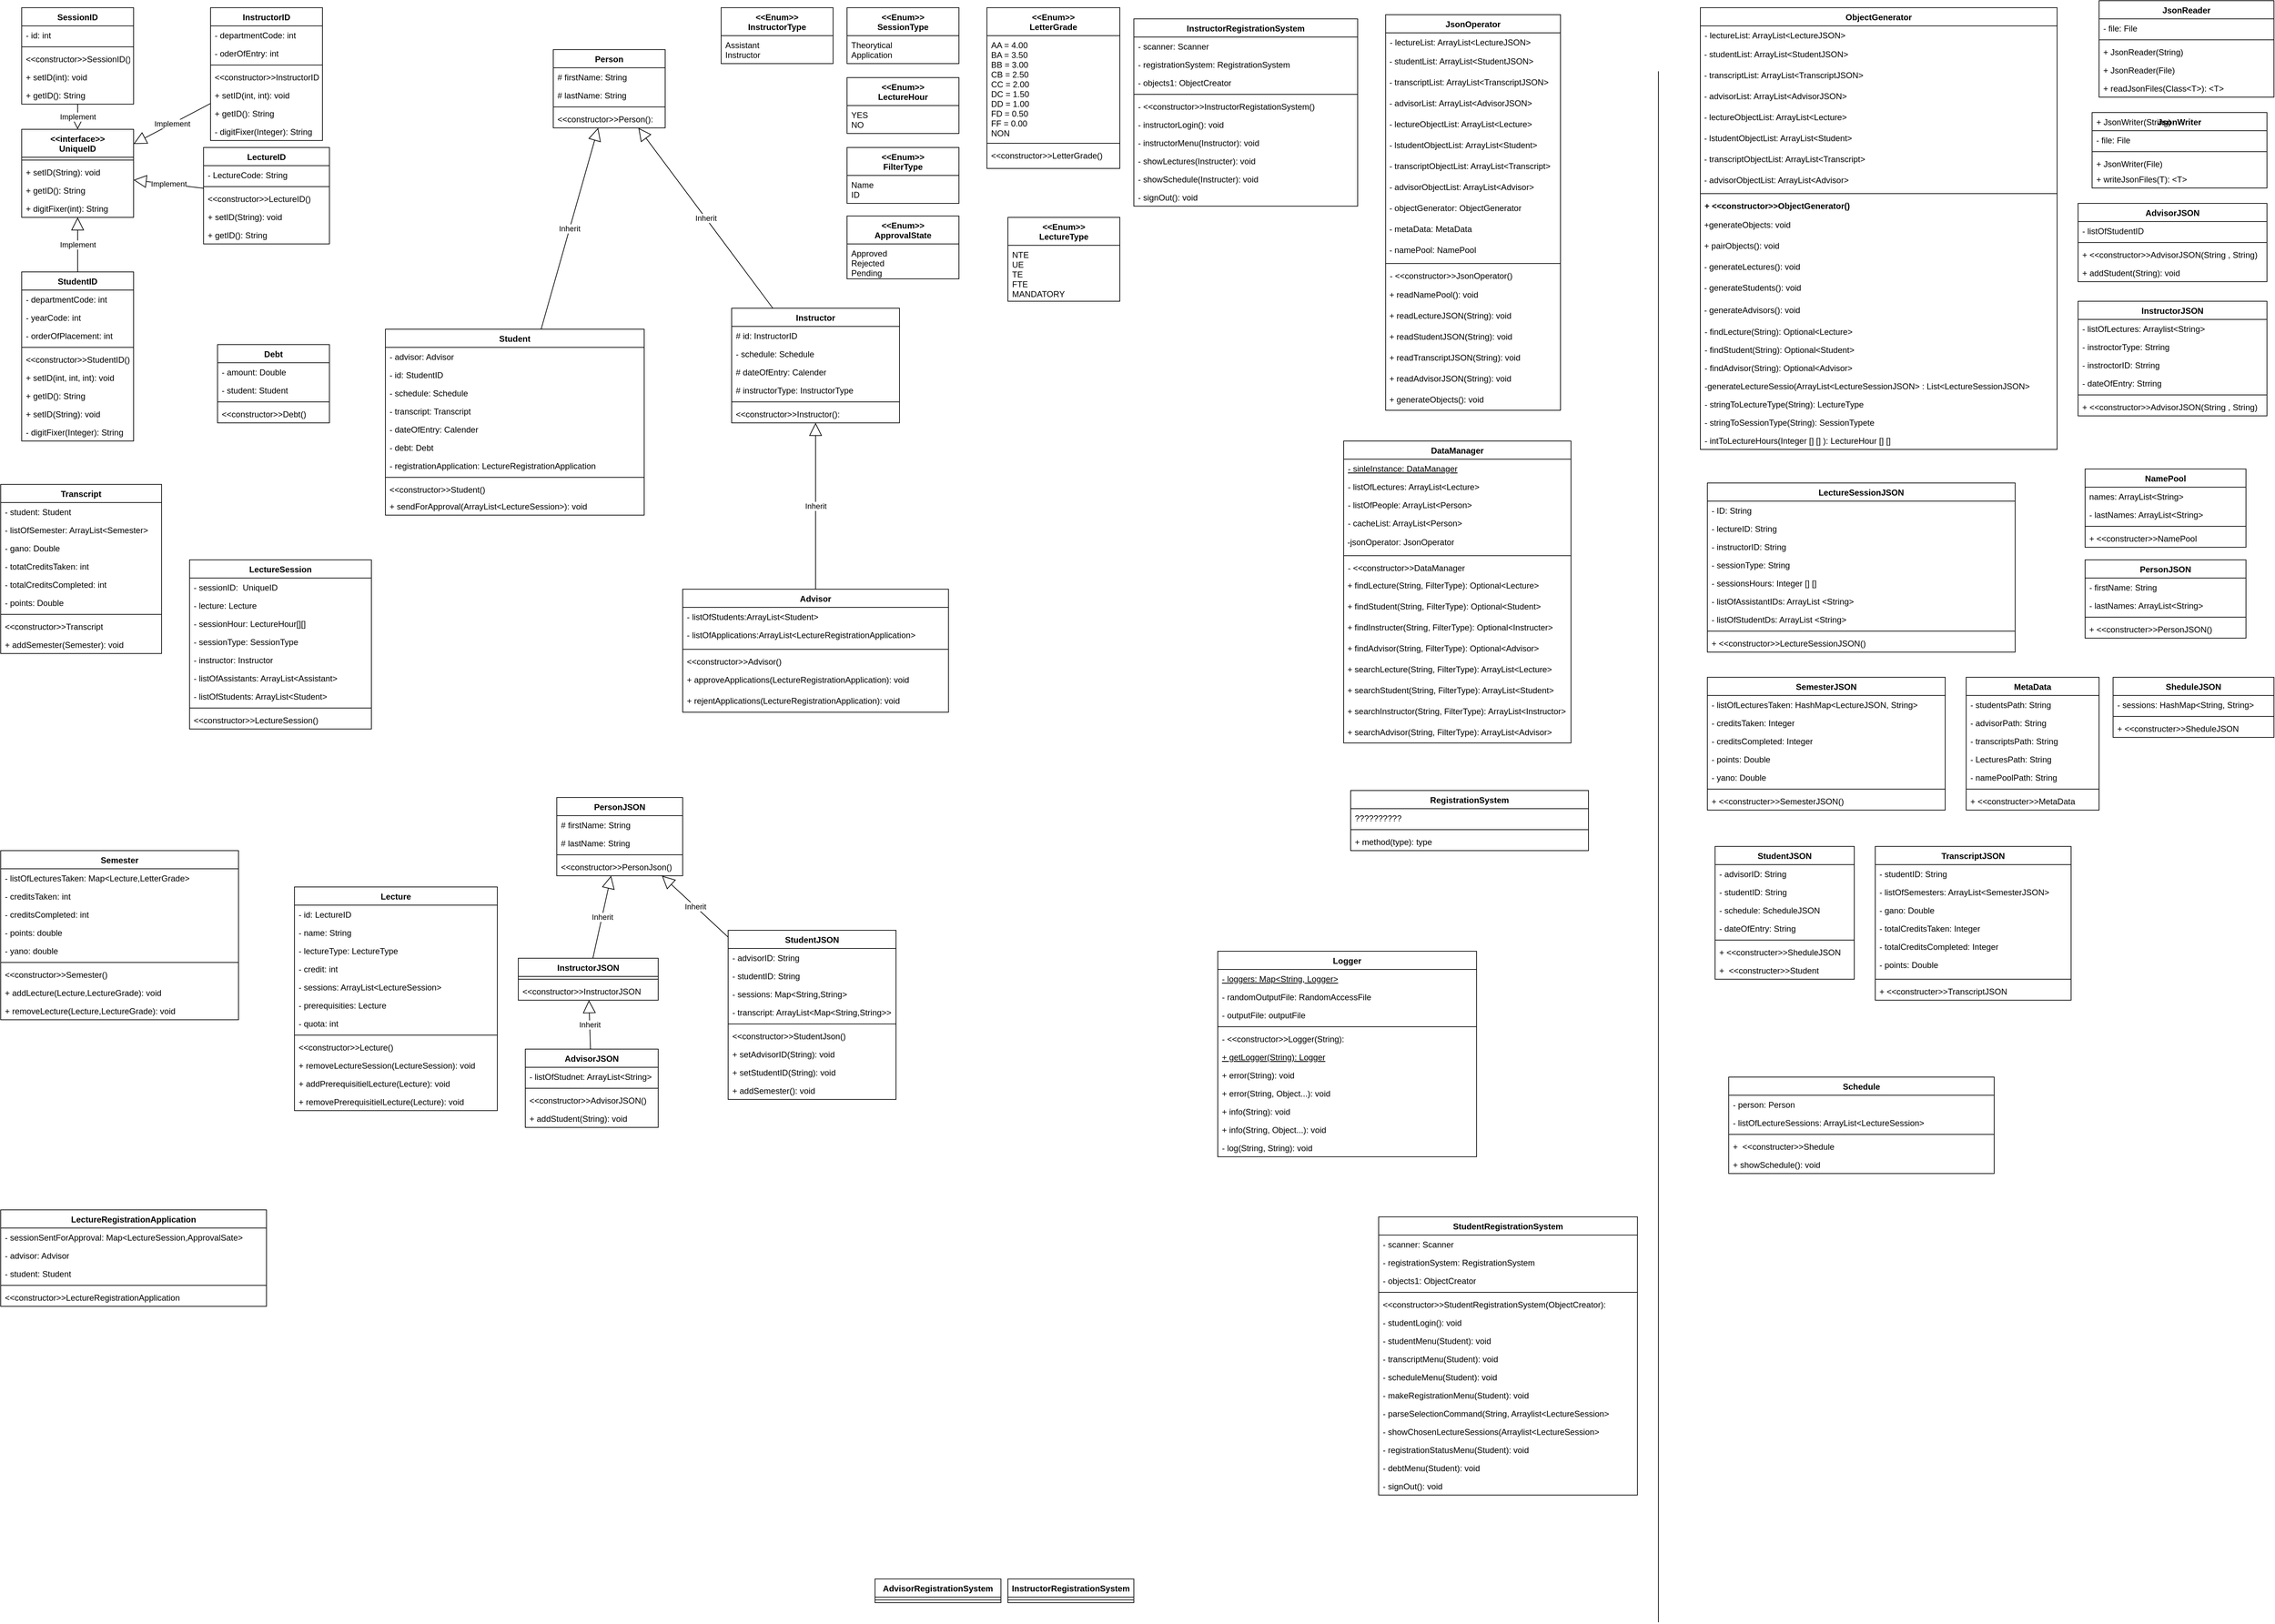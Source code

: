 <mxfile>
    <diagram id="7w93Qd3ucldGkNyjXXQn" name="Sayfa -1">
        <mxGraphModel dx="2365" dy="1533" grid="1" gridSize="10" guides="1" tooltips="1" connect="1" arrows="1" fold="1" page="1" pageScale="1" pageWidth="1654" pageHeight="2336" math="0" shadow="0">
            <root>
                <mxCell id="0"/>
                <mxCell id="1" parent="0"/>
                <mxCell id="Sv2H_rABcHJF4czR625y-1" value="Person" style="swimlane;fontStyle=1;align=center;verticalAlign=top;childLayout=stackLayout;horizontal=1;startSize=26;horizontalStack=0;resizeParent=1;resizeParentMax=0;resizeLast=0;collapsible=1;marginBottom=0;" parent="1" vertex="1">
                    <mxGeometry x="820" y="80" width="160" height="112" as="geometry">
                        <mxRectangle x="340" y="50" width="80" height="30" as="alternateBounds"/>
                    </mxGeometry>
                </mxCell>
                <mxCell id="Sv2H_rABcHJF4czR625y-2" value="# firstName: String" style="text;strokeColor=none;fillColor=none;align=left;verticalAlign=top;spacingLeft=4;spacingRight=4;overflow=hidden;rotatable=0;points=[[0,0.5],[1,0.5]];portConstraint=eastwest;" parent="Sv2H_rABcHJF4czR625y-1" vertex="1">
                    <mxGeometry y="26" width="160" height="26" as="geometry"/>
                </mxCell>
                <mxCell id="Sv2H_rABcHJF4czR625y-4" value="# lastName: String" style="text;strokeColor=none;fillColor=none;align=left;verticalAlign=top;spacingLeft=4;spacingRight=4;overflow=hidden;rotatable=0;points=[[0,0.5],[1,0.5]];portConstraint=eastwest;" parent="Sv2H_rABcHJF4czR625y-1" vertex="1">
                    <mxGeometry y="52" width="160" height="26" as="geometry"/>
                </mxCell>
                <mxCell id="Sv2H_rABcHJF4czR625y-3" value="" style="line;strokeWidth=1;fillColor=none;align=left;verticalAlign=middle;spacingTop=-1;spacingLeft=3;spacingRight=3;rotatable=0;labelPosition=right;points=[];portConstraint=eastwest;strokeColor=inherit;" parent="Sv2H_rABcHJF4czR625y-1" vertex="1">
                    <mxGeometry y="78" width="160" height="8" as="geometry"/>
                </mxCell>
                <mxCell id="BRYjogfGwO4EZ4AMCY0b-3" value="&lt;&lt;constructor&gt;&gt;Person():" style="text;strokeColor=none;fillColor=none;align=left;verticalAlign=top;spacingLeft=4;spacingRight=4;overflow=hidden;rotatable=0;points=[[0,0.5],[1,0.5]];portConstraint=eastwest;" parent="Sv2H_rABcHJF4czR625y-1" vertex="1">
                    <mxGeometry y="86" width="160" height="26" as="geometry"/>
                </mxCell>
                <mxCell id="Sv2H_rABcHJF4czR625y-7" value="Student" style="swimlane;fontStyle=1;align=center;verticalAlign=top;childLayout=stackLayout;horizontal=1;startSize=26;horizontalStack=0;resizeParent=1;resizeParentMax=0;resizeLast=0;collapsible=1;marginBottom=0;" parent="1" vertex="1">
                    <mxGeometry x="580" y="480" width="370" height="266" as="geometry"/>
                </mxCell>
                <mxCell id="Sv2H_rABcHJF4czR625y-8" value="- advisor: Advisor" style="text;strokeColor=none;fillColor=none;align=left;verticalAlign=top;spacingLeft=4;spacingRight=4;overflow=hidden;rotatable=0;points=[[0,0.5],[1,0.5]];portConstraint=eastwest;" parent="Sv2H_rABcHJF4czR625y-7" vertex="1">
                    <mxGeometry y="26" width="370" height="26" as="geometry"/>
                </mxCell>
                <mxCell id="Sv2H_rABcHJF4czR625y-10" value="- id: StudentID" style="text;strokeColor=none;fillColor=none;align=left;verticalAlign=top;spacingLeft=4;spacingRight=4;overflow=hidden;rotatable=0;points=[[0,0.5],[1,0.5]];portConstraint=eastwest;" parent="Sv2H_rABcHJF4czR625y-7" vertex="1">
                    <mxGeometry y="52" width="370" height="26" as="geometry"/>
                </mxCell>
                <mxCell id="Sv2H_rABcHJF4czR625y-11" value="- schedule: Schedule" style="text;strokeColor=none;fillColor=none;align=left;verticalAlign=top;spacingLeft=4;spacingRight=4;overflow=hidden;rotatable=0;points=[[0,0.5],[1,0.5]];portConstraint=eastwest;" parent="Sv2H_rABcHJF4czR625y-7" vertex="1">
                    <mxGeometry y="78" width="370" height="26" as="geometry"/>
                </mxCell>
                <mxCell id="Sv2H_rABcHJF4czR625y-12" value="- transcript: Transcript" style="text;strokeColor=none;fillColor=none;align=left;verticalAlign=top;spacingLeft=4;spacingRight=4;overflow=hidden;rotatable=0;points=[[0,0.5],[1,0.5]];portConstraint=eastwest;" parent="Sv2H_rABcHJF4czR625y-7" vertex="1">
                    <mxGeometry y="104" width="370" height="26" as="geometry"/>
                </mxCell>
                <mxCell id="GpqEzXDei8LeBioLYVpC-29" value="- dateOfEntry: Calender" style="text;strokeColor=none;fillColor=none;align=left;verticalAlign=top;spacingLeft=4;spacingRight=4;overflow=hidden;rotatable=0;points=[[0,0.5],[1,0.5]];portConstraint=eastwest;" parent="Sv2H_rABcHJF4czR625y-7" vertex="1">
                    <mxGeometry y="130" width="370" height="26" as="geometry"/>
                </mxCell>
                <mxCell id="lI1AC3695uIBytSDKQQq-52" value="- debt: Debt" style="text;strokeColor=none;fillColor=none;align=left;verticalAlign=top;spacingLeft=4;spacingRight=4;overflow=hidden;rotatable=0;points=[[0,0.5],[1,0.5]];portConstraint=eastwest;" parent="Sv2H_rABcHJF4czR625y-7" vertex="1">
                    <mxGeometry y="156" width="370" height="26" as="geometry"/>
                </mxCell>
                <mxCell id="lI1AC3695uIBytSDKQQq-53" value="- registrationApplication: LectureRegistrationApplication" style="text;strokeColor=none;fillColor=none;align=left;verticalAlign=top;spacingLeft=4;spacingRight=4;overflow=hidden;rotatable=0;points=[[0,0.5],[1,0.5]];portConstraint=eastwest;" parent="Sv2H_rABcHJF4czR625y-7" vertex="1">
                    <mxGeometry y="182" width="370" height="26" as="geometry"/>
                </mxCell>
                <mxCell id="Sv2H_rABcHJF4czR625y-9" value="" style="line;strokeWidth=1;fillColor=none;align=left;verticalAlign=middle;spacingTop=-1;spacingLeft=3;spacingRight=3;rotatable=0;labelPosition=right;points=[];portConstraint=eastwest;strokeColor=inherit;" parent="Sv2H_rABcHJF4czR625y-7" vertex="1">
                    <mxGeometry y="208" width="370" height="8" as="geometry"/>
                </mxCell>
                <mxCell id="BRYjogfGwO4EZ4AMCY0b-4" value="&lt;&lt;constructor&gt;&gt;Student()" style="text;strokeColor=none;fillColor=none;align=left;verticalAlign=top;spacingLeft=4;spacingRight=4;overflow=hidden;rotatable=0;points=[[0,0.5],[1,0.5]];portConstraint=eastwest;" parent="Sv2H_rABcHJF4czR625y-7" vertex="1">
                    <mxGeometry y="216" width="370" height="24" as="geometry"/>
                </mxCell>
                <mxCell id="BRYjogfGwO4EZ4AMCY0b-5" value="+ sendForApproval(ArrayList&lt;LectureSession&gt;): void" style="text;strokeColor=none;fillColor=none;align=left;verticalAlign=top;spacingLeft=4;spacingRight=4;overflow=hidden;rotatable=0;points=[[0,0.5],[1,0.5]];portConstraint=eastwest;" parent="Sv2H_rABcHJF4czR625y-7" vertex="1">
                    <mxGeometry y="240" width="370" height="26" as="geometry"/>
                </mxCell>
                <mxCell id="Sv2H_rABcHJF4czR625y-14" value="Instructor" style="swimlane;fontStyle=1;align=center;verticalAlign=top;childLayout=stackLayout;horizontal=1;startSize=26;horizontalStack=0;resizeParent=1;resizeParentMax=0;resizeLast=0;collapsible=1;marginBottom=0;" parent="1" vertex="1">
                    <mxGeometry x="1075" y="450" width="240" height="164" as="geometry">
                        <mxRectangle x="827" y="610" width="100" height="30" as="alternateBounds"/>
                    </mxGeometry>
                </mxCell>
                <mxCell id="Sv2H_rABcHJF4czR625y-15" value="# id: InstructorID" style="text;strokeColor=none;fillColor=none;align=left;verticalAlign=top;spacingLeft=4;spacingRight=4;overflow=hidden;rotatable=0;points=[[0,0.5],[1,0.5]];portConstraint=eastwest;" parent="Sv2H_rABcHJF4czR625y-14" vertex="1">
                    <mxGeometry y="26" width="240" height="26" as="geometry"/>
                </mxCell>
                <mxCell id="CaGFxNKdIuVeOpa1Jxo8-17" value="- schedule: Schedule" style="text;strokeColor=none;fillColor=none;align=left;verticalAlign=top;spacingLeft=4;spacingRight=4;overflow=hidden;rotatable=0;points=[[0,0.5],[1,0.5]];portConstraint=eastwest;" parent="Sv2H_rABcHJF4czR625y-14" vertex="1">
                    <mxGeometry y="52" width="240" height="26" as="geometry"/>
                </mxCell>
                <mxCell id="Sv2H_rABcHJF4czR625y-17" value="# dateOfEntry: Calender" style="text;strokeColor=none;fillColor=none;align=left;verticalAlign=top;spacingLeft=4;spacingRight=4;overflow=hidden;rotatable=0;points=[[0,0.5],[1,0.5]];portConstraint=eastwest;" parent="Sv2H_rABcHJF4czR625y-14" vertex="1">
                    <mxGeometry y="78" width="240" height="26" as="geometry"/>
                </mxCell>
                <mxCell id="BRYjogfGwO4EZ4AMCY0b-24" value="# instructorType: InstructorType" style="text;strokeColor=none;fillColor=none;align=left;verticalAlign=top;spacingLeft=4;spacingRight=4;overflow=hidden;rotatable=0;points=[[0,0.5],[1,0.5]];portConstraint=eastwest;" parent="Sv2H_rABcHJF4czR625y-14" vertex="1">
                    <mxGeometry y="104" width="240" height="26" as="geometry"/>
                </mxCell>
                <mxCell id="Sv2H_rABcHJF4czR625y-19" value="" style="line;strokeWidth=1;fillColor=none;align=left;verticalAlign=middle;spacingTop=-1;spacingLeft=3;spacingRight=3;rotatable=0;labelPosition=right;points=[];portConstraint=eastwest;strokeColor=inherit;" parent="Sv2H_rABcHJF4czR625y-14" vertex="1">
                    <mxGeometry y="130" width="240" height="8" as="geometry"/>
                </mxCell>
                <mxCell id="4mFP-AUnUqjv986MjFmd-3" value="&lt;&lt;constructor&gt;&gt;Instructor():" style="text;strokeColor=none;fillColor=none;align=left;verticalAlign=top;spacingLeft=4;spacingRight=4;overflow=hidden;rotatable=0;points=[[0,0.5],[1,0.5]];portConstraint=eastwest;" parent="Sv2H_rABcHJF4czR625y-14" vertex="1">
                    <mxGeometry y="138" width="240" height="26" as="geometry"/>
                </mxCell>
                <mxCell id="Sv2H_rABcHJF4czR625y-21" value="Lecture" style="swimlane;fontStyle=1;align=center;verticalAlign=top;childLayout=stackLayout;horizontal=1;startSize=26;horizontalStack=0;resizeParent=1;resizeParentMax=0;resizeLast=0;collapsible=1;marginBottom=0;" parent="1" vertex="1">
                    <mxGeometry x="450" y="1278" width="290" height="320" as="geometry"/>
                </mxCell>
                <mxCell id="Sv2H_rABcHJF4czR625y-22" value="- id: LectureID" style="text;strokeColor=none;fillColor=none;align=left;verticalAlign=top;spacingLeft=4;spacingRight=4;overflow=hidden;rotatable=0;points=[[0,0.5],[1,0.5]];portConstraint=eastwest;" parent="Sv2H_rABcHJF4czR625y-21" vertex="1">
                    <mxGeometry y="26" width="290" height="26" as="geometry"/>
                </mxCell>
                <mxCell id="Sv2H_rABcHJF4czR625y-24" value="- name: String" style="text;strokeColor=none;fillColor=none;align=left;verticalAlign=top;spacingLeft=4;spacingRight=4;overflow=hidden;rotatable=0;points=[[0,0.5],[1,0.5]];portConstraint=eastwest;" parent="Sv2H_rABcHJF4czR625y-21" vertex="1">
                    <mxGeometry y="52" width="290" height="26" as="geometry"/>
                </mxCell>
                <mxCell id="Sv2H_rABcHJF4czR625y-25" value="- lectureType: LectureType" style="text;strokeColor=none;fillColor=none;align=left;verticalAlign=top;spacingLeft=4;spacingRight=4;overflow=hidden;rotatable=0;points=[[0,0.5],[1,0.5]];portConstraint=eastwest;" parent="Sv2H_rABcHJF4czR625y-21" vertex="1">
                    <mxGeometry y="78" width="290" height="26" as="geometry"/>
                </mxCell>
                <mxCell id="Sv2H_rABcHJF4czR625y-28" value="- credit: int" style="text;strokeColor=none;fillColor=none;align=left;verticalAlign=top;spacingLeft=4;spacingRight=4;overflow=hidden;rotatable=0;points=[[0,0.5],[1,0.5]];portConstraint=eastwest;" parent="Sv2H_rABcHJF4czR625y-21" vertex="1">
                    <mxGeometry y="104" width="290" height="26" as="geometry"/>
                </mxCell>
                <mxCell id="Sv2H_rABcHJF4czR625y-29" value="- sessions: ArrayList&lt;LectureSession&gt;" style="text;strokeColor=none;fillColor=none;align=left;verticalAlign=top;spacingLeft=4;spacingRight=4;overflow=hidden;rotatable=0;points=[[0,0.5],[1,0.5]];portConstraint=eastwest;" parent="Sv2H_rABcHJF4czR625y-21" vertex="1">
                    <mxGeometry y="130" width="290" height="26" as="geometry"/>
                </mxCell>
                <mxCell id="Sv2H_rABcHJF4czR625y-30" value="- prerequisities: Lecture" style="text;strokeColor=none;fillColor=none;align=left;verticalAlign=top;spacingLeft=4;spacingRight=4;overflow=hidden;rotatable=0;points=[[0,0.5],[1,0.5]];portConstraint=eastwest;" parent="Sv2H_rABcHJF4czR625y-21" vertex="1">
                    <mxGeometry y="156" width="290" height="26" as="geometry"/>
                </mxCell>
                <mxCell id="Sv2H_rABcHJF4czR625y-31" value="- quota: int" style="text;strokeColor=none;fillColor=none;align=left;verticalAlign=top;spacingLeft=4;spacingRight=4;overflow=hidden;rotatable=0;points=[[0,0.5],[1,0.5]];portConstraint=eastwest;" parent="Sv2H_rABcHJF4czR625y-21" vertex="1">
                    <mxGeometry y="182" width="290" height="26" as="geometry"/>
                </mxCell>
                <mxCell id="Sv2H_rABcHJF4czR625y-23" value="" style="line;strokeWidth=1;fillColor=none;align=left;verticalAlign=middle;spacingTop=-1;spacingLeft=3;spacingRight=3;rotatable=0;labelPosition=right;points=[];portConstraint=eastwest;strokeColor=inherit;" parent="Sv2H_rABcHJF4czR625y-21" vertex="1">
                    <mxGeometry y="208" width="290" height="8" as="geometry"/>
                </mxCell>
                <mxCell id="BRYjogfGwO4EZ4AMCY0b-28" value="&lt;&lt;constructor&gt;&gt;Lecture()" style="text;strokeColor=none;fillColor=none;align=left;verticalAlign=top;spacingLeft=4;spacingRight=4;overflow=hidden;rotatable=0;points=[[0,0.5],[1,0.5]];portConstraint=eastwest;" parent="Sv2H_rABcHJF4czR625y-21" vertex="1">
                    <mxGeometry y="216" width="290" height="26" as="geometry"/>
                </mxCell>
                <mxCell id="4mFP-AUnUqjv986MjFmd-30" value="+ removeLectureSession(LectureSession): void" style="text;strokeColor=none;fillColor=none;align=left;verticalAlign=top;spacingLeft=4;spacingRight=4;overflow=hidden;rotatable=0;points=[[0,0.5],[1,0.5]];portConstraint=eastwest;" parent="Sv2H_rABcHJF4czR625y-21" vertex="1">
                    <mxGeometry y="242" width="290" height="26" as="geometry"/>
                </mxCell>
                <mxCell id="4mFP-AUnUqjv986MjFmd-31" value="+ addPrerequisitielLecture(Lecture): void" style="text;strokeColor=none;fillColor=none;align=left;verticalAlign=top;spacingLeft=4;spacingRight=4;overflow=hidden;rotatable=0;points=[[0,0.5],[1,0.5]];portConstraint=eastwest;" parent="Sv2H_rABcHJF4czR625y-21" vertex="1">
                    <mxGeometry y="268" width="290" height="26" as="geometry"/>
                </mxCell>
                <mxCell id="4mFP-AUnUqjv986MjFmd-32" value="+ removePrerequisitielLecture(Lecture): void" style="text;strokeColor=none;fillColor=none;align=left;verticalAlign=top;spacingLeft=4;spacingRight=4;overflow=hidden;rotatable=0;points=[[0,0.5],[1,0.5]];portConstraint=eastwest;" parent="Sv2H_rABcHJF4czR625y-21" vertex="1">
                    <mxGeometry y="294" width="290" height="26" as="geometry"/>
                </mxCell>
                <mxCell id="Sv2H_rABcHJF4czR625y-33" value="Advisor" style="swimlane;fontStyle=1;align=center;verticalAlign=top;childLayout=stackLayout;horizontal=1;startSize=26;horizontalStack=0;resizeParent=1;resizeParentMax=0;resizeLast=0;collapsible=1;marginBottom=0;" parent="1" vertex="1">
                    <mxGeometry x="1005" y="852" width="380" height="176" as="geometry"/>
                </mxCell>
                <mxCell id="Sv2H_rABcHJF4czR625y-34" value="- listOfStudents:ArrayList&lt;Student&gt; " style="text;strokeColor=none;fillColor=none;align=left;verticalAlign=top;spacingLeft=4;spacingRight=4;overflow=hidden;rotatable=0;points=[[0,0.5],[1,0.5]];portConstraint=eastwest;" parent="Sv2H_rABcHJF4czR625y-33" vertex="1">
                    <mxGeometry y="26" width="380" height="26" as="geometry"/>
                </mxCell>
                <mxCell id="lI1AC3695uIBytSDKQQq-6" value="- listOfApplications:ArrayList&lt;LectureRegistrationApplication&gt;" style="text;strokeColor=none;fillColor=none;align=left;verticalAlign=top;spacingLeft=4;spacingRight=4;overflow=hidden;rotatable=0;points=[[0,0.5],[1,0.5]];portConstraint=eastwest;" parent="Sv2H_rABcHJF4czR625y-33" vertex="1">
                    <mxGeometry y="52" width="380" height="30" as="geometry"/>
                </mxCell>
                <mxCell id="Sv2H_rABcHJF4czR625y-36" value="" style="line;strokeWidth=1;fillColor=none;align=left;verticalAlign=middle;spacingTop=-1;spacingLeft=3;spacingRight=3;rotatable=0;labelPosition=right;points=[];portConstraint=eastwest;strokeColor=inherit;" parent="Sv2H_rABcHJF4czR625y-33" vertex="1">
                    <mxGeometry y="82" width="380" height="8" as="geometry"/>
                </mxCell>
                <mxCell id="cAbqjUgSmoloA-8wXHxn-1" value="&lt;&lt;constructor&gt;&gt;Advisor()" style="text;strokeColor=none;fillColor=none;align=left;verticalAlign=top;spacingLeft=4;spacingRight=4;overflow=hidden;rotatable=0;points=[[0,0.5],[1,0.5]];portConstraint=eastwest;" parent="Sv2H_rABcHJF4czR625y-33" vertex="1">
                    <mxGeometry y="90" width="380" height="26" as="geometry"/>
                </mxCell>
                <mxCell id="lI1AC3695uIBytSDKQQq-9" value="+ approveApplications(LectureRegistrationApplication): void" style="text;strokeColor=none;fillColor=none;align=left;verticalAlign=top;spacingLeft=4;spacingRight=4;overflow=hidden;rotatable=0;points=[[0,0.5],[1,0.5]];portConstraint=eastwest;" parent="Sv2H_rABcHJF4czR625y-33" vertex="1">
                    <mxGeometry y="116" width="380" height="30" as="geometry"/>
                </mxCell>
                <mxCell id="CaGFxNKdIuVeOpa1Jxo8-15" value="+ rejentApplications(LectureRegistrationApplication): void" style="text;strokeColor=none;fillColor=none;align=left;verticalAlign=top;spacingLeft=4;spacingRight=4;overflow=hidden;rotatable=0;points=[[0,0.5],[1,0.5]];portConstraint=eastwest;" parent="Sv2H_rABcHJF4czR625y-33" vertex="1">
                    <mxGeometry y="146" width="380" height="30" as="geometry"/>
                </mxCell>
                <mxCell id="Sv2H_rABcHJF4czR625y-38" value="&lt;&lt;Enum&gt;&gt;&#10;LectureHour" style="swimlane;fontStyle=1;align=center;verticalAlign=top;childLayout=stackLayout;horizontal=1;startSize=40;horizontalStack=0;resizeParent=1;resizeParentMax=0;resizeLast=0;collapsible=1;marginBottom=0;" parent="1" vertex="1">
                    <mxGeometry x="1240" y="120" width="160" height="80" as="geometry"/>
                </mxCell>
                <mxCell id="Sv2H_rABcHJF4czR625y-39" value="YES&#10;NO" style="text;strokeColor=none;fillColor=none;align=left;verticalAlign=top;spacingLeft=4;spacingRight=4;overflow=hidden;rotatable=0;points=[[0,0.5],[1,0.5]];portConstraint=eastwest;" parent="Sv2H_rABcHJF4czR625y-38" vertex="1">
                    <mxGeometry y="40" width="160" height="40" as="geometry"/>
                </mxCell>
                <mxCell id="Sv2H_rABcHJF4czR625y-42" value="&lt;&lt;interface&gt;&gt;&#10;UniqueID" style="swimlane;fontStyle=1;align=center;verticalAlign=top;childLayout=stackLayout;horizontal=1;startSize=40;horizontalStack=0;resizeParent=1;resizeParentMax=0;resizeLast=0;collapsible=1;marginBottom=0;" parent="1" vertex="1">
                    <mxGeometry x="60" y="194" width="160" height="126" as="geometry"/>
                </mxCell>
                <mxCell id="Sv2H_rABcHJF4czR625y-44" value="" style="line;strokeWidth=1;fillColor=none;align=left;verticalAlign=middle;spacingTop=-1;spacingLeft=3;spacingRight=3;rotatable=0;labelPosition=right;points=[];portConstraint=eastwest;strokeColor=inherit;" parent="Sv2H_rABcHJF4czR625y-42" vertex="1">
                    <mxGeometry y="40" width="160" height="8" as="geometry"/>
                </mxCell>
                <mxCell id="Sv2H_rABcHJF4czR625y-45" value="+ setID(String): void" style="text;strokeColor=none;fillColor=none;align=left;verticalAlign=top;spacingLeft=4;spacingRight=4;overflow=hidden;rotatable=0;points=[[0,0.5],[1,0.5]];portConstraint=eastwest;" parent="Sv2H_rABcHJF4czR625y-42" vertex="1">
                    <mxGeometry y="48" width="160" height="26" as="geometry"/>
                </mxCell>
                <mxCell id="GpqEzXDei8LeBioLYVpC-1" value="+ getID(): String" style="text;strokeColor=none;fillColor=none;align=left;verticalAlign=top;spacingLeft=4;spacingRight=4;overflow=hidden;rotatable=0;points=[[0,0.5],[1,0.5]];portConstraint=eastwest;" parent="Sv2H_rABcHJF4czR625y-42" vertex="1">
                    <mxGeometry y="74" width="160" height="26" as="geometry"/>
                </mxCell>
                <mxCell id="BRYjogfGwO4EZ4AMCY0b-1" value="+ digitFixer(int): String" style="text;strokeColor=none;fillColor=none;align=left;verticalAlign=top;spacingLeft=4;spacingRight=4;overflow=hidden;rotatable=0;points=[[0,0.5],[1,0.5]];portConstraint=eastwest;" parent="Sv2H_rABcHJF4czR625y-42" vertex="1">
                    <mxGeometry y="100" width="160" height="26" as="geometry"/>
                </mxCell>
                <mxCell id="Sv2H_rABcHJF4czR625y-46" value="LectureID" style="swimlane;fontStyle=1;align=center;verticalAlign=top;childLayout=stackLayout;horizontal=1;startSize=26;horizontalStack=0;resizeParent=1;resizeParentMax=0;resizeLast=0;collapsible=1;marginBottom=0;" parent="1" vertex="1">
                    <mxGeometry x="320" y="220" width="180" height="138" as="geometry"/>
                </mxCell>
                <mxCell id="GpqEzXDei8LeBioLYVpC-3" value="- LectureCode: String" style="text;strokeColor=none;fillColor=none;align=left;verticalAlign=top;spacingLeft=4;spacingRight=4;overflow=hidden;rotatable=0;points=[[0,0.5],[1,0.5]];portConstraint=eastwest;" parent="Sv2H_rABcHJF4czR625y-46" vertex="1">
                    <mxGeometry y="26" width="180" height="26" as="geometry"/>
                </mxCell>
                <mxCell id="Sv2H_rABcHJF4czR625y-48" value="" style="line;strokeWidth=1;fillColor=none;align=left;verticalAlign=middle;spacingTop=-1;spacingLeft=3;spacingRight=3;rotatable=0;labelPosition=right;points=[];portConstraint=eastwest;strokeColor=inherit;" parent="Sv2H_rABcHJF4czR625y-46" vertex="1">
                    <mxGeometry y="52" width="180" height="8" as="geometry"/>
                </mxCell>
                <mxCell id="BRYjogfGwO4EZ4AMCY0b-2" value="&lt;&lt;constructor&gt;&gt;LectureID()" style="text;strokeColor=none;fillColor=none;align=left;verticalAlign=top;spacingLeft=4;spacingRight=4;overflow=hidden;rotatable=0;points=[[0,0.5],[1,0.5]];portConstraint=eastwest;" parent="Sv2H_rABcHJF4czR625y-46" vertex="1">
                    <mxGeometry y="60" width="180" height="26" as="geometry"/>
                </mxCell>
                <mxCell id="GpqEzXDei8LeBioLYVpC-4" value="+ setID(String): void" style="text;strokeColor=none;fillColor=none;align=left;verticalAlign=top;spacingLeft=4;spacingRight=4;overflow=hidden;rotatable=0;points=[[0,0.5],[1,0.5]];portConstraint=eastwest;" parent="Sv2H_rABcHJF4czR625y-46" vertex="1">
                    <mxGeometry y="86" width="180" height="26" as="geometry"/>
                </mxCell>
                <mxCell id="GpqEzXDei8LeBioLYVpC-5" value="+ getID(): String" style="text;strokeColor=none;fillColor=none;align=left;verticalAlign=top;spacingLeft=4;spacingRight=4;overflow=hidden;rotatable=0;points=[[0,0.5],[1,0.5]];portConstraint=eastwest;" parent="Sv2H_rABcHJF4czR625y-46" vertex="1">
                    <mxGeometry y="112" width="180" height="26" as="geometry"/>
                </mxCell>
                <mxCell id="Sv2H_rABcHJF4czR625y-70" value="Transcript" style="swimlane;fontStyle=1;align=center;verticalAlign=top;childLayout=stackLayout;horizontal=1;startSize=26;horizontalStack=0;resizeParent=1;resizeParentMax=0;resizeLast=0;collapsible=1;marginBottom=0;" parent="1" vertex="1">
                    <mxGeometry x="30" y="702" width="230" height="242" as="geometry"/>
                </mxCell>
                <mxCell id="Sv2H_rABcHJF4czR625y-71" value="- student: Student" style="text;strokeColor=none;fillColor=none;align=left;verticalAlign=top;spacingLeft=4;spacingRight=4;overflow=hidden;rotatable=0;points=[[0,0.5],[1,0.5]];portConstraint=eastwest;" parent="Sv2H_rABcHJF4czR625y-70" vertex="1">
                    <mxGeometry y="26" width="230" height="26" as="geometry"/>
                </mxCell>
                <mxCell id="GpqEzXDei8LeBioLYVpC-36" value="- listOfSemester: ArrayList&lt;Semester&gt;" style="text;strokeColor=none;fillColor=none;align=left;verticalAlign=top;spacingLeft=4;spacingRight=4;overflow=hidden;rotatable=0;points=[[0,0.5],[1,0.5]];portConstraint=eastwest;" parent="Sv2H_rABcHJF4czR625y-70" vertex="1">
                    <mxGeometry y="52" width="230" height="26" as="geometry"/>
                </mxCell>
                <mxCell id="GpqEzXDei8LeBioLYVpC-37" value="- gano: Double" style="text;strokeColor=none;fillColor=none;align=left;verticalAlign=top;spacingLeft=4;spacingRight=4;overflow=hidden;rotatable=0;points=[[0,0.5],[1,0.5]];portConstraint=eastwest;" parent="Sv2H_rABcHJF4czR625y-70" vertex="1">
                    <mxGeometry y="78" width="230" height="26" as="geometry"/>
                </mxCell>
                <mxCell id="GpqEzXDei8LeBioLYVpC-39" value="- totatCreditsTaken: int" style="text;strokeColor=none;fillColor=none;align=left;verticalAlign=top;spacingLeft=4;spacingRight=4;overflow=hidden;rotatable=0;points=[[0,0.5],[1,0.5]];portConstraint=eastwest;" parent="Sv2H_rABcHJF4czR625y-70" vertex="1">
                    <mxGeometry y="104" width="230" height="26" as="geometry"/>
                </mxCell>
                <mxCell id="GpqEzXDei8LeBioLYVpC-40" value="- totalCreditsCompleted: int" style="text;strokeColor=none;fillColor=none;align=left;verticalAlign=top;spacingLeft=4;spacingRight=4;overflow=hidden;rotatable=0;points=[[0,0.5],[1,0.5]];portConstraint=eastwest;" parent="Sv2H_rABcHJF4czR625y-70" vertex="1">
                    <mxGeometry y="130" width="230" height="26" as="geometry"/>
                </mxCell>
                <mxCell id="GpqEzXDei8LeBioLYVpC-41" value="- points: Double" style="text;strokeColor=none;fillColor=none;align=left;verticalAlign=top;spacingLeft=4;spacingRight=4;overflow=hidden;rotatable=0;points=[[0,0.5],[1,0.5]];portConstraint=eastwest;" parent="Sv2H_rABcHJF4czR625y-70" vertex="1">
                    <mxGeometry y="156" width="230" height="26" as="geometry"/>
                </mxCell>
                <mxCell id="Sv2H_rABcHJF4czR625y-72" value="" style="line;strokeWidth=1;fillColor=none;align=left;verticalAlign=middle;spacingTop=-1;spacingLeft=3;spacingRight=3;rotatable=0;labelPosition=right;points=[];portConstraint=eastwest;strokeColor=inherit;" parent="Sv2H_rABcHJF4czR625y-70" vertex="1">
                    <mxGeometry y="182" width="230" height="8" as="geometry"/>
                </mxCell>
                <mxCell id="Sv2H_rABcHJF4czR625y-73" value="&lt;&lt;constructor&gt;&gt;Transcript" style="text;strokeColor=none;fillColor=none;align=left;verticalAlign=top;spacingLeft=4;spacingRight=4;overflow=hidden;rotatable=0;points=[[0,0.5],[1,0.5]];portConstraint=eastwest;" parent="Sv2H_rABcHJF4czR625y-70" vertex="1">
                    <mxGeometry y="190" width="230" height="26" as="geometry"/>
                </mxCell>
                <mxCell id="n8ZZXpKbyfj6zKWUehs0-7" value="+ addSemester(Semester): void" style="text;strokeColor=none;fillColor=none;align=left;verticalAlign=top;spacingLeft=4;spacingRight=4;overflow=hidden;rotatable=0;points=[[0,0.5],[1,0.5]];portConstraint=eastwest;" parent="Sv2H_rABcHJF4czR625y-70" vertex="1">
                    <mxGeometry y="216" width="230" height="26" as="geometry"/>
                </mxCell>
                <mxCell id="Sv2H_rABcHJF4czR625y-74" value="LectureSession" style="swimlane;fontStyle=1;align=center;verticalAlign=top;childLayout=stackLayout;horizontal=1;startSize=26;horizontalStack=0;resizeParent=1;resizeParentMax=0;resizeLast=0;collapsible=1;marginBottom=0;" parent="1" vertex="1">
                    <mxGeometry x="300" y="810" width="260" height="242" as="geometry"/>
                </mxCell>
                <mxCell id="Sv2H_rABcHJF4czR625y-75" value="- sessionID:  UniqueID" style="text;strokeColor=none;fillColor=none;align=left;verticalAlign=top;spacingLeft=4;spacingRight=4;overflow=hidden;rotatable=0;points=[[0,0.5],[1,0.5]];portConstraint=eastwest;" parent="Sv2H_rABcHJF4czR625y-74" vertex="1">
                    <mxGeometry y="26" width="260" height="26" as="geometry"/>
                </mxCell>
                <mxCell id="_KJiNsTdMnDBmthVbYk2-5" value="- lecture: Lecture" style="text;strokeColor=none;fillColor=none;align=left;verticalAlign=top;spacingLeft=4;spacingRight=4;overflow=hidden;rotatable=0;points=[[0,0.5],[1,0.5]];portConstraint=eastwest;" parent="Sv2H_rABcHJF4czR625y-74" vertex="1">
                    <mxGeometry y="52" width="260" height="26" as="geometry"/>
                </mxCell>
                <mxCell id="4mFP-AUnUqjv986MjFmd-33" value="- sessionHour: LectureHour[][]" style="text;strokeColor=none;fillColor=none;align=left;verticalAlign=top;spacingLeft=4;spacingRight=4;overflow=hidden;rotatable=0;points=[[0,0.5],[1,0.5]];portConstraint=eastwest;" parent="Sv2H_rABcHJF4czR625y-74" vertex="1">
                    <mxGeometry y="78" width="260" height="26" as="geometry"/>
                </mxCell>
                <mxCell id="4mFP-AUnUqjv986MjFmd-34" value="- sessionType: SessionType" style="text;strokeColor=none;fillColor=none;align=left;verticalAlign=top;spacingLeft=4;spacingRight=4;overflow=hidden;rotatable=0;points=[[0,0.5],[1,0.5]];portConstraint=eastwest;" parent="Sv2H_rABcHJF4czR625y-74" vertex="1">
                    <mxGeometry y="104" width="260" height="26" as="geometry"/>
                </mxCell>
                <mxCell id="4mFP-AUnUqjv986MjFmd-35" value="- instructor: Instructor" style="text;strokeColor=none;fillColor=none;align=left;verticalAlign=top;spacingLeft=4;spacingRight=4;overflow=hidden;rotatable=0;points=[[0,0.5],[1,0.5]];portConstraint=eastwest;" parent="Sv2H_rABcHJF4czR625y-74" vertex="1">
                    <mxGeometry y="130" width="260" height="26" as="geometry"/>
                </mxCell>
                <mxCell id="4mFP-AUnUqjv986MjFmd-36" value="- listOfAssistants: ArrayList&lt;Assistant&gt;" style="text;strokeColor=none;fillColor=none;align=left;verticalAlign=top;spacingLeft=4;spacingRight=4;overflow=hidden;rotatable=0;points=[[0,0.5],[1,0.5]];portConstraint=eastwest;" parent="Sv2H_rABcHJF4czR625y-74" vertex="1">
                    <mxGeometry y="156" width="260" height="26" as="geometry"/>
                </mxCell>
                <mxCell id="CaGFxNKdIuVeOpa1Jxo8-8" value="- listOfStudents: ArrayList&lt;Student&gt;" style="text;strokeColor=none;fillColor=none;align=left;verticalAlign=top;spacingLeft=4;spacingRight=4;overflow=hidden;rotatable=0;points=[[0,0.5],[1,0.5]];portConstraint=eastwest;" parent="Sv2H_rABcHJF4czR625y-74" vertex="1">
                    <mxGeometry y="182" width="260" height="26" as="geometry"/>
                </mxCell>
                <mxCell id="Sv2H_rABcHJF4czR625y-76" value="" style="line;strokeWidth=1;fillColor=none;align=left;verticalAlign=middle;spacingTop=-1;spacingLeft=3;spacingRight=3;rotatable=0;labelPosition=right;points=[];portConstraint=eastwest;strokeColor=inherit;" parent="Sv2H_rABcHJF4czR625y-74" vertex="1">
                    <mxGeometry y="208" width="260" height="8" as="geometry"/>
                </mxCell>
                <mxCell id="BRYjogfGwO4EZ4AMCY0b-29" value="&lt;&lt;constructor&gt;&gt;LectureSession()" style="text;strokeColor=none;fillColor=none;align=left;verticalAlign=top;spacingLeft=4;spacingRight=4;overflow=hidden;rotatable=0;points=[[0,0.5],[1,0.5]];portConstraint=eastwest;" parent="Sv2H_rABcHJF4czR625y-74" vertex="1">
                    <mxGeometry y="216" width="260" height="26" as="geometry"/>
                </mxCell>
                <mxCell id="GpqEzXDei8LeBioLYVpC-6" value="StudentID" style="swimlane;fontStyle=1;align=center;verticalAlign=top;childLayout=stackLayout;horizontal=1;startSize=26;horizontalStack=0;resizeParent=1;resizeParentMax=0;resizeLast=0;collapsible=1;marginBottom=0;" parent="1" vertex="1">
                    <mxGeometry x="60" y="398" width="160" height="242" as="geometry"/>
                </mxCell>
                <mxCell id="GpqEzXDei8LeBioLYVpC-7" value="- departmentCode: int" style="text;strokeColor=none;fillColor=none;align=left;verticalAlign=top;spacingLeft=4;spacingRight=4;overflow=hidden;rotatable=0;points=[[0,0.5],[1,0.5]];portConstraint=eastwest;" parent="GpqEzXDei8LeBioLYVpC-6" vertex="1">
                    <mxGeometry y="26" width="160" height="26" as="geometry"/>
                </mxCell>
                <mxCell id="GpqEzXDei8LeBioLYVpC-8" value="- yearCode: int" style="text;strokeColor=none;fillColor=none;align=left;verticalAlign=top;spacingLeft=4;spacingRight=4;overflow=hidden;rotatable=0;points=[[0,0.5],[1,0.5]];portConstraint=eastwest;" parent="GpqEzXDei8LeBioLYVpC-6" vertex="1">
                    <mxGeometry y="52" width="160" height="26" as="geometry"/>
                </mxCell>
                <mxCell id="GpqEzXDei8LeBioLYVpC-9" value="- orderOfPlacement: int" style="text;strokeColor=none;fillColor=none;align=left;verticalAlign=top;spacingLeft=4;spacingRight=4;overflow=hidden;rotatable=0;points=[[0,0.5],[1,0.5]];portConstraint=eastwest;" parent="GpqEzXDei8LeBioLYVpC-6" vertex="1">
                    <mxGeometry y="78" width="160" height="26" as="geometry"/>
                </mxCell>
                <mxCell id="GpqEzXDei8LeBioLYVpC-10" value="" style="line;strokeWidth=1;fillColor=none;align=left;verticalAlign=middle;spacingTop=-1;spacingLeft=3;spacingRight=3;rotatable=0;labelPosition=right;points=[];portConstraint=eastwest;strokeColor=inherit;" parent="GpqEzXDei8LeBioLYVpC-6" vertex="1">
                    <mxGeometry y="104" width="160" height="8" as="geometry"/>
                </mxCell>
                <mxCell id="CaGFxNKdIuVeOpa1Jxo8-3" value="&lt;&lt;constructor&gt;&gt;StudentID()" style="text;strokeColor=none;fillColor=none;align=left;verticalAlign=top;spacingLeft=4;spacingRight=4;overflow=hidden;rotatable=0;points=[[0,0.5],[1,0.5]];portConstraint=eastwest;" parent="GpqEzXDei8LeBioLYVpC-6" vertex="1">
                    <mxGeometry y="112" width="160" height="26" as="geometry"/>
                </mxCell>
                <mxCell id="GpqEzXDei8LeBioLYVpC-11" value="+ setID(int, int, int): void" style="text;strokeColor=none;fillColor=none;align=left;verticalAlign=top;spacingLeft=4;spacingRight=4;overflow=hidden;rotatable=0;points=[[0,0.5],[1,0.5]];portConstraint=eastwest;" parent="GpqEzXDei8LeBioLYVpC-6" vertex="1">
                    <mxGeometry y="138" width="160" height="26" as="geometry"/>
                </mxCell>
                <mxCell id="GpqEzXDei8LeBioLYVpC-12" value="+ getID(): String" style="text;strokeColor=none;fillColor=none;align=left;verticalAlign=top;spacingLeft=4;spacingRight=4;overflow=hidden;rotatable=0;points=[[0,0.5],[1,0.5]];portConstraint=eastwest;" parent="GpqEzXDei8LeBioLYVpC-6" vertex="1">
                    <mxGeometry y="164" width="160" height="26" as="geometry"/>
                </mxCell>
                <mxCell id="CaGFxNKdIuVeOpa1Jxo8-4" value="+ setID(String): void" style="text;strokeColor=none;fillColor=none;align=left;verticalAlign=top;spacingLeft=4;spacingRight=4;overflow=hidden;rotatable=0;points=[[0,0.5],[1,0.5]];portConstraint=eastwest;" parent="GpqEzXDei8LeBioLYVpC-6" vertex="1">
                    <mxGeometry y="190" width="160" height="26" as="geometry"/>
                </mxCell>
                <mxCell id="CaGFxNKdIuVeOpa1Jxo8-7" value="- digitFixer(Integer): String" style="text;strokeColor=none;fillColor=none;align=left;verticalAlign=top;spacingLeft=4;spacingRight=4;overflow=hidden;rotatable=0;points=[[0,0.5],[1,0.5]];portConstraint=eastwest;" parent="GpqEzXDei8LeBioLYVpC-6" vertex="1">
                    <mxGeometry y="216" width="160" height="26" as="geometry"/>
                </mxCell>
                <mxCell id="GpqEzXDei8LeBioLYVpC-13" value="InstructorID" style="swimlane;fontStyle=1;align=center;verticalAlign=top;childLayout=stackLayout;horizontal=1;startSize=26;horizontalStack=0;resizeParent=1;resizeParentMax=0;resizeLast=0;collapsible=1;marginBottom=0;" parent="1" vertex="1">
                    <mxGeometry x="330" y="20" width="160" height="190" as="geometry"/>
                </mxCell>
                <mxCell id="GpqEzXDei8LeBioLYVpC-14" value="- departmentCode: int" style="text;strokeColor=none;fillColor=none;align=left;verticalAlign=top;spacingLeft=4;spacingRight=4;overflow=hidden;rotatable=0;points=[[0,0.5],[1,0.5]];portConstraint=eastwest;" parent="GpqEzXDei8LeBioLYVpC-13" vertex="1">
                    <mxGeometry y="26" width="160" height="26" as="geometry"/>
                </mxCell>
                <mxCell id="GpqEzXDei8LeBioLYVpC-16" value="- oderOfEntry: int" style="text;strokeColor=none;fillColor=none;align=left;verticalAlign=top;spacingLeft=4;spacingRight=4;overflow=hidden;rotatable=0;points=[[0,0.5],[1,0.5]];portConstraint=eastwest;" parent="GpqEzXDei8LeBioLYVpC-13" vertex="1">
                    <mxGeometry y="52" width="160" height="26" as="geometry"/>
                </mxCell>
                <mxCell id="GpqEzXDei8LeBioLYVpC-17" value="" style="line;strokeWidth=1;fillColor=none;align=left;verticalAlign=middle;spacingTop=-1;spacingLeft=3;spacingRight=3;rotatable=0;labelPosition=right;points=[];portConstraint=eastwest;strokeColor=inherit;" parent="GpqEzXDei8LeBioLYVpC-13" vertex="1">
                    <mxGeometry y="78" width="160" height="8" as="geometry"/>
                </mxCell>
                <mxCell id="CaGFxNKdIuVeOpa1Jxo8-1" value="&lt;&lt;constructor&gt;&gt;InstructorID()" style="text;strokeColor=none;fillColor=none;align=left;verticalAlign=top;spacingLeft=4;spacingRight=4;overflow=hidden;rotatable=0;points=[[0,0.5],[1,0.5]];portConstraint=eastwest;" parent="GpqEzXDei8LeBioLYVpC-13" vertex="1">
                    <mxGeometry y="86" width="160" height="26" as="geometry"/>
                </mxCell>
                <mxCell id="GpqEzXDei8LeBioLYVpC-18" value="+ setID(int, int): void" style="text;strokeColor=none;fillColor=none;align=left;verticalAlign=top;spacingLeft=4;spacingRight=4;overflow=hidden;rotatable=0;points=[[0,0.5],[1,0.5]];portConstraint=eastwest;" parent="GpqEzXDei8LeBioLYVpC-13" vertex="1">
                    <mxGeometry y="112" width="160" height="26" as="geometry"/>
                </mxCell>
                <mxCell id="GpqEzXDei8LeBioLYVpC-19" value="+ getID(): String" style="text;strokeColor=none;fillColor=none;align=left;verticalAlign=top;spacingLeft=4;spacingRight=4;overflow=hidden;rotatable=0;points=[[0,0.5],[1,0.5]];portConstraint=eastwest;" parent="GpqEzXDei8LeBioLYVpC-13" vertex="1">
                    <mxGeometry y="138" width="160" height="26" as="geometry"/>
                </mxCell>
                <mxCell id="CaGFxNKdIuVeOpa1Jxo8-5" value="- digitFixer(Integer): String" style="text;strokeColor=none;fillColor=none;align=left;verticalAlign=top;spacingLeft=4;spacingRight=4;overflow=hidden;rotatable=0;points=[[0,0.5],[1,0.5]];portConstraint=eastwest;" parent="GpqEzXDei8LeBioLYVpC-13" vertex="1">
                    <mxGeometry y="164" width="160" height="26" as="geometry"/>
                </mxCell>
                <mxCell id="GpqEzXDei8LeBioLYVpC-20" value="SessionID" style="swimlane;fontStyle=1;align=center;verticalAlign=top;childLayout=stackLayout;horizontal=1;startSize=26;horizontalStack=0;resizeParent=1;resizeParentMax=0;resizeLast=0;collapsible=1;marginBottom=0;" parent="1" vertex="1">
                    <mxGeometry x="60" y="20" width="160" height="138" as="geometry"/>
                </mxCell>
                <mxCell id="GpqEzXDei8LeBioLYVpC-21" value="- id: int" style="text;strokeColor=none;fillColor=none;align=left;verticalAlign=top;spacingLeft=4;spacingRight=4;overflow=hidden;rotatable=0;points=[[0,0.5],[1,0.5]];portConstraint=eastwest;" parent="GpqEzXDei8LeBioLYVpC-20" vertex="1">
                    <mxGeometry y="26" width="160" height="26" as="geometry"/>
                </mxCell>
                <mxCell id="GpqEzXDei8LeBioLYVpC-22" value="" style="line;strokeWidth=1;fillColor=none;align=left;verticalAlign=middle;spacingTop=-1;spacingLeft=3;spacingRight=3;rotatable=0;labelPosition=right;points=[];portConstraint=eastwest;strokeColor=inherit;" parent="GpqEzXDei8LeBioLYVpC-20" vertex="1">
                    <mxGeometry y="52" width="160" height="8" as="geometry"/>
                </mxCell>
                <mxCell id="CaGFxNKdIuVeOpa1Jxo8-2" value="&lt;&lt;constructor&gt;&gt;SessionID()" style="text;strokeColor=none;fillColor=none;align=left;verticalAlign=top;spacingLeft=4;spacingRight=4;overflow=hidden;rotatable=0;points=[[0,0.5],[1,0.5]];portConstraint=eastwest;" parent="GpqEzXDei8LeBioLYVpC-20" vertex="1">
                    <mxGeometry y="60" width="160" height="26" as="geometry"/>
                </mxCell>
                <mxCell id="GpqEzXDei8LeBioLYVpC-23" value="+ setID(int): void" style="text;strokeColor=none;fillColor=none;align=left;verticalAlign=top;spacingLeft=4;spacingRight=4;overflow=hidden;rotatable=0;points=[[0,0.5],[1,0.5]];portConstraint=eastwest;" parent="GpqEzXDei8LeBioLYVpC-20" vertex="1">
                    <mxGeometry y="86" width="160" height="26" as="geometry"/>
                </mxCell>
                <mxCell id="GpqEzXDei8LeBioLYVpC-24" value="+ getID(): String" style="text;strokeColor=none;fillColor=none;align=left;verticalAlign=top;spacingLeft=4;spacingRight=4;overflow=hidden;rotatable=0;points=[[0,0.5],[1,0.5]];portConstraint=eastwest;" parent="GpqEzXDei8LeBioLYVpC-20" vertex="1">
                    <mxGeometry y="112" width="160" height="26" as="geometry"/>
                </mxCell>
                <mxCell id="n8ZZXpKbyfj6zKWUehs0-8" value="Semester" style="swimlane;fontStyle=1;align=center;verticalAlign=top;childLayout=stackLayout;horizontal=1;startSize=26;horizontalStack=0;resizeParent=1;resizeParentMax=0;resizeLast=0;collapsible=1;marginBottom=0;" parent="1" vertex="1">
                    <mxGeometry x="30" y="1226" width="340" height="242" as="geometry"/>
                </mxCell>
                <mxCell id="n8ZZXpKbyfj6zKWUehs0-9" value="- listOfLecturesTaken: Map&lt;Lecture,LetterGrade&gt;" style="text;strokeColor=none;fillColor=none;align=left;verticalAlign=top;spacingLeft=4;spacingRight=4;overflow=hidden;rotatable=0;points=[[0,0.5],[1,0.5]];portConstraint=eastwest;" parent="n8ZZXpKbyfj6zKWUehs0-8" vertex="1">
                    <mxGeometry y="26" width="340" height="26" as="geometry"/>
                </mxCell>
                <mxCell id="n8ZZXpKbyfj6zKWUehs0-10" value="- creditsTaken: int" style="text;strokeColor=none;fillColor=none;align=left;verticalAlign=top;spacingLeft=4;spacingRight=4;overflow=hidden;rotatable=0;points=[[0,0.5],[1,0.5]];portConstraint=eastwest;" parent="n8ZZXpKbyfj6zKWUehs0-8" vertex="1">
                    <mxGeometry y="52" width="340" height="26" as="geometry"/>
                </mxCell>
                <mxCell id="n8ZZXpKbyfj6zKWUehs0-11" value="- creditsCompleted: int" style="text;strokeColor=none;fillColor=none;align=left;verticalAlign=top;spacingLeft=4;spacingRight=4;overflow=hidden;rotatable=0;points=[[0,0.5],[1,0.5]];portConstraint=eastwest;" parent="n8ZZXpKbyfj6zKWUehs0-8" vertex="1">
                    <mxGeometry y="78" width="340" height="26" as="geometry"/>
                </mxCell>
                <mxCell id="n8ZZXpKbyfj6zKWUehs0-12" value="- points: double" style="text;strokeColor=none;fillColor=none;align=left;verticalAlign=top;spacingLeft=4;spacingRight=4;overflow=hidden;rotatable=0;points=[[0,0.5],[1,0.5]];portConstraint=eastwest;" parent="n8ZZXpKbyfj6zKWUehs0-8" vertex="1">
                    <mxGeometry y="104" width="340" height="26" as="geometry"/>
                </mxCell>
                <mxCell id="BRYjogfGwO4EZ4AMCY0b-10" value="- yano: double" style="text;strokeColor=none;fillColor=none;align=left;verticalAlign=top;spacingLeft=4;spacingRight=4;overflow=hidden;rotatable=0;points=[[0,0.5],[1,0.5]];portConstraint=eastwest;" parent="n8ZZXpKbyfj6zKWUehs0-8" vertex="1">
                    <mxGeometry y="130" width="340" height="26" as="geometry"/>
                </mxCell>
                <mxCell id="n8ZZXpKbyfj6zKWUehs0-16" value="" style="line;strokeWidth=1;fillColor=none;align=left;verticalAlign=middle;spacingTop=-1;spacingLeft=3;spacingRight=3;rotatable=0;labelPosition=right;points=[];portConstraint=eastwest;strokeColor=inherit;" parent="n8ZZXpKbyfj6zKWUehs0-8" vertex="1">
                    <mxGeometry y="156" width="340" height="8" as="geometry"/>
                </mxCell>
                <mxCell id="BRYjogfGwO4EZ4AMCY0b-11" value="&lt;&lt;constructor&gt;&gt;Semester()" style="text;strokeColor=none;fillColor=none;align=left;verticalAlign=top;spacingLeft=4;spacingRight=4;overflow=hidden;rotatable=0;points=[[0,0.5],[1,0.5]];portConstraint=eastwest;" parent="n8ZZXpKbyfj6zKWUehs0-8" vertex="1">
                    <mxGeometry y="164" width="340" height="26" as="geometry"/>
                </mxCell>
                <mxCell id="n8ZZXpKbyfj6zKWUehs0-21" value="+ addLecture(Lecture,LectureGrade): void" style="text;strokeColor=none;fillColor=none;align=left;verticalAlign=top;spacingLeft=4;spacingRight=4;overflow=hidden;rotatable=0;points=[[0,0.5],[1,0.5]];portConstraint=eastwest;" parent="n8ZZXpKbyfj6zKWUehs0-8" vertex="1">
                    <mxGeometry y="190" width="340" height="26" as="geometry"/>
                </mxCell>
                <mxCell id="qOIYfSjJNfUWsh-ULUeU-1" value="+ removeLecture(Lecture,LectureGrade): void" style="text;strokeColor=none;fillColor=none;align=left;verticalAlign=top;spacingLeft=4;spacingRight=4;overflow=hidden;rotatable=0;points=[[0,0.5],[1,0.5]];portConstraint=eastwest;" parent="n8ZZXpKbyfj6zKWUehs0-8" vertex="1">
                    <mxGeometry y="216" width="340" height="26" as="geometry"/>
                </mxCell>
                <mxCell id="4mFP-AUnUqjv986MjFmd-16" value="&lt;&lt;Enum&gt;&gt;&#10;SessionType" style="swimlane;fontStyle=1;align=center;verticalAlign=top;childLayout=stackLayout;horizontal=1;startSize=40;horizontalStack=0;resizeParent=1;resizeParentMax=0;resizeLast=0;collapsible=1;marginBottom=0;" parent="1" vertex="1">
                    <mxGeometry x="1240" y="20" width="160" height="80" as="geometry"/>
                </mxCell>
                <mxCell id="4mFP-AUnUqjv986MjFmd-17" value="Theorytical&#10;Application" style="text;strokeColor=none;fillColor=none;align=left;verticalAlign=top;spacingLeft=4;spacingRight=4;overflow=hidden;rotatable=0;points=[[0,0.5],[1,0.5]];portConstraint=eastwest;" parent="4mFP-AUnUqjv986MjFmd-16" vertex="1">
                    <mxGeometry y="40" width="160" height="40" as="geometry"/>
                </mxCell>
                <mxCell id="lI1AC3695uIBytSDKQQq-10" value="LectureRegistrationApplication" style="swimlane;fontStyle=1;align=center;verticalAlign=top;childLayout=stackLayout;horizontal=1;startSize=26;horizontalStack=0;resizeParent=1;resizeParentMax=0;resizeLast=0;collapsible=1;marginBottom=0;" parent="1" vertex="1">
                    <mxGeometry x="30" y="1740" width="380" height="138" as="geometry"/>
                </mxCell>
                <mxCell id="lI1AC3695uIBytSDKQQq-11" value="- sessionSentForApproval: Map&lt;LectureSession,ApprovalSate&gt;" style="text;strokeColor=none;fillColor=none;align=left;verticalAlign=top;spacingLeft=4;spacingRight=4;overflow=hidden;rotatable=0;points=[[0,0.5],[1,0.5]];portConstraint=eastwest;" parent="lI1AC3695uIBytSDKQQq-10" vertex="1">
                    <mxGeometry y="26" width="380" height="26" as="geometry"/>
                </mxCell>
                <mxCell id="lI1AC3695uIBytSDKQQq-14" value="- advisor: Advisor" style="text;strokeColor=none;fillColor=none;align=left;verticalAlign=top;spacingLeft=4;spacingRight=4;overflow=hidden;rotatable=0;points=[[0,0.5],[1,0.5]];portConstraint=eastwest;" parent="lI1AC3695uIBytSDKQQq-10" vertex="1">
                    <mxGeometry y="52" width="380" height="26" as="geometry"/>
                </mxCell>
                <mxCell id="lI1AC3695uIBytSDKQQq-15" value="- student: Student" style="text;strokeColor=none;fillColor=none;align=left;verticalAlign=top;spacingLeft=4;spacingRight=4;overflow=hidden;rotatable=0;points=[[0,0.5],[1,0.5]];portConstraint=eastwest;" parent="lI1AC3695uIBytSDKQQq-10" vertex="1">
                    <mxGeometry y="78" width="380" height="26" as="geometry"/>
                </mxCell>
                <mxCell id="lI1AC3695uIBytSDKQQq-12" value="" style="line;strokeWidth=1;fillColor=none;align=left;verticalAlign=middle;spacingTop=-1;spacingLeft=3;spacingRight=3;rotatable=0;labelPosition=right;points=[];portConstraint=eastwest;strokeColor=inherit;" parent="lI1AC3695uIBytSDKQQq-10" vertex="1">
                    <mxGeometry y="104" width="380" height="8" as="geometry"/>
                </mxCell>
                <mxCell id="lI1AC3695uIBytSDKQQq-13" value="&lt;&lt;constructor&gt;&gt;LectureRegistrationApplication" style="text;strokeColor=none;fillColor=none;align=left;verticalAlign=top;spacingLeft=4;spacingRight=4;overflow=hidden;rotatable=0;points=[[0,0.5],[1,0.5]];portConstraint=eastwest;" parent="lI1AC3695uIBytSDKQQq-10" vertex="1">
                    <mxGeometry y="112" width="380" height="26" as="geometry"/>
                </mxCell>
                <mxCell id="lI1AC3695uIBytSDKQQq-16" value="Debt" style="swimlane;fontStyle=1;align=center;verticalAlign=top;childLayout=stackLayout;horizontal=1;startSize=26;horizontalStack=0;resizeParent=1;resizeParentMax=0;resizeLast=0;collapsible=1;marginBottom=0;" parent="1" vertex="1">
                    <mxGeometry x="340" y="502" width="160" height="112" as="geometry"/>
                </mxCell>
                <mxCell id="lI1AC3695uIBytSDKQQq-17" value="- amount: Double" style="text;strokeColor=none;fillColor=none;align=left;verticalAlign=top;spacingLeft=4;spacingRight=4;overflow=hidden;rotatable=0;points=[[0,0.5],[1,0.5]];portConstraint=eastwest;" parent="lI1AC3695uIBytSDKQQq-16" vertex="1">
                    <mxGeometry y="26" width="160" height="26" as="geometry"/>
                </mxCell>
                <mxCell id="lI1AC3695uIBytSDKQQq-20" value="- student: Student" style="text;strokeColor=none;fillColor=none;align=left;verticalAlign=top;spacingLeft=4;spacingRight=4;overflow=hidden;rotatable=0;points=[[0,0.5],[1,0.5]];portConstraint=eastwest;" parent="lI1AC3695uIBytSDKQQq-16" vertex="1">
                    <mxGeometry y="52" width="160" height="26" as="geometry"/>
                </mxCell>
                <mxCell id="lI1AC3695uIBytSDKQQq-18" value="" style="line;strokeWidth=1;fillColor=none;align=left;verticalAlign=middle;spacingTop=-1;spacingLeft=3;spacingRight=3;rotatable=0;labelPosition=right;points=[];portConstraint=eastwest;strokeColor=inherit;" parent="lI1AC3695uIBytSDKQQq-16" vertex="1">
                    <mxGeometry y="78" width="160" height="8" as="geometry"/>
                </mxCell>
                <mxCell id="cAbqjUgSmoloA-8wXHxn-5" value="&lt;&lt;constructor&gt;&gt;Debt()" style="text;strokeColor=none;fillColor=none;align=left;verticalAlign=top;spacingLeft=4;spacingRight=4;overflow=hidden;rotatable=0;points=[[0,0.5],[1,0.5]];portConstraint=eastwest;" parent="lI1AC3695uIBytSDKQQq-16" vertex="1">
                    <mxGeometry y="86" width="160" height="26" as="geometry"/>
                </mxCell>
                <mxCell id="lI1AC3695uIBytSDKQQq-24" value="&lt;&lt;Enum&gt;&gt;&#10;FilterType" style="swimlane;fontStyle=1;align=center;verticalAlign=top;childLayout=stackLayout;horizontal=1;startSize=40;horizontalStack=0;resizeParent=1;resizeParentMax=0;resizeLast=0;collapsible=1;marginBottom=0;" parent="1" vertex="1">
                    <mxGeometry x="1240" y="220" width="160" height="80" as="geometry"/>
                </mxCell>
                <mxCell id="lI1AC3695uIBytSDKQQq-25" value="Name&#10;ID" style="text;strokeColor=none;fillColor=none;align=left;verticalAlign=top;spacingLeft=4;spacingRight=4;overflow=hidden;rotatable=0;points=[[0,0.5],[1,0.5]];portConstraint=eastwest;" parent="lI1AC3695uIBytSDKQQq-24" vertex="1">
                    <mxGeometry y="40" width="160" height="40" as="geometry"/>
                </mxCell>
                <mxCell id="lI1AC3695uIBytSDKQQq-30" value="DataManager" style="swimlane;fontStyle=1;align=center;verticalAlign=top;childLayout=stackLayout;horizontal=1;startSize=26;horizontalStack=0;resizeParent=1;resizeParentMax=0;resizeLast=0;collapsible=1;marginBottom=0;" parent="1" vertex="1">
                    <mxGeometry x="1950" y="640" width="325" height="432" as="geometry"/>
                </mxCell>
                <mxCell id="lI1AC3695uIBytSDKQQq-31" value="- sinleInstance: DataManager" style="text;strokeColor=none;fillColor=none;align=left;verticalAlign=top;spacingLeft=4;spacingRight=4;overflow=hidden;rotatable=0;points=[[0,0.5],[1,0.5]];portConstraint=eastwest;fontStyle=4" parent="lI1AC3695uIBytSDKQQq-30" vertex="1">
                    <mxGeometry y="26" width="325" height="26" as="geometry"/>
                </mxCell>
                <mxCell id="lI1AC3695uIBytSDKQQq-33" value="- listOfLectures: ArrayList&lt;Lecture&gt;" style="text;strokeColor=none;fillColor=none;align=left;verticalAlign=top;spacingLeft=4;spacingRight=4;overflow=hidden;rotatable=0;points=[[0,0.5],[1,0.5]];portConstraint=eastwest;" parent="lI1AC3695uIBytSDKQQq-30" vertex="1">
                    <mxGeometry y="52" width="325" height="26" as="geometry"/>
                </mxCell>
                <mxCell id="lI1AC3695uIBytSDKQQq-35" value="- listOfPeople: ArrayList&lt;Person&gt;&#10;" style="text;strokeColor=none;fillColor=none;align=left;verticalAlign=top;spacingLeft=4;spacingRight=4;overflow=hidden;rotatable=0;points=[[0,0.5],[1,0.5]];portConstraint=eastwest;" parent="lI1AC3695uIBytSDKQQq-30" vertex="1">
                    <mxGeometry y="78" width="325" height="26" as="geometry"/>
                </mxCell>
                <mxCell id="lI1AC3695uIBytSDKQQq-34" value="- cacheList: ArrayList&lt;Person&gt;" style="text;strokeColor=none;fillColor=none;align=left;verticalAlign=top;spacingLeft=4;spacingRight=4;overflow=hidden;rotatable=0;points=[[0,0.5],[1,0.5]];portConstraint=eastwest;" parent="lI1AC3695uIBytSDKQQq-30" vertex="1">
                    <mxGeometry y="104" width="325" height="26" as="geometry"/>
                </mxCell>
                <mxCell id="8PtlFXvbRBtUFJ21EwCO-23" value="&amp;nbsp;-jsonOperator: JsonOperator" style="text;html=1;strokeColor=none;fillColor=none;align=left;verticalAlign=middle;whiteSpace=wrap;rounded=0;" parent="lI1AC3695uIBytSDKQQq-30" vertex="1">
                    <mxGeometry y="130" width="325" height="30" as="geometry"/>
                </mxCell>
                <mxCell id="lI1AC3695uIBytSDKQQq-32" value="" style="line;strokeWidth=1;fillColor=none;align=left;verticalAlign=middle;spacingTop=-1;spacingLeft=3;spacingRight=3;rotatable=0;labelPosition=right;points=[];portConstraint=eastwest;strokeColor=inherit;" parent="lI1AC3695uIBytSDKQQq-30" vertex="1">
                    <mxGeometry y="160" width="325" height="8" as="geometry"/>
                </mxCell>
                <mxCell id="lI1AC3695uIBytSDKQQq-36" value="- &lt;&lt;constructor&gt;&gt;DataManager" style="text;strokeColor=none;fillColor=none;align=left;verticalAlign=top;spacingLeft=4;spacingRight=4;overflow=hidden;rotatable=0;points=[[0,0.5],[1,0.5]];portConstraint=eastwest;" parent="lI1AC3695uIBytSDKQQq-30" vertex="1">
                    <mxGeometry y="168" width="325" height="24" as="geometry"/>
                </mxCell>
                <mxCell id="8PtlFXvbRBtUFJ21EwCO-24" value="&amp;nbsp;+ findLecture(String, FilterType): Optional&amp;lt;Lecture&amp;gt;" style="text;html=1;strokeColor=none;fillColor=none;align=left;verticalAlign=middle;whiteSpace=wrap;rounded=0;" parent="lI1AC3695uIBytSDKQQq-30" vertex="1">
                    <mxGeometry y="192" width="325" height="30" as="geometry"/>
                </mxCell>
                <mxCell id="8PtlFXvbRBtUFJ21EwCO-26" value="&lt;span style=&quot;&quot;&gt;&amp;nbsp;+ findStudent(String, FilterType): Optional&amp;lt;Student&amp;gt;&lt;/span&gt;" style="text;html=1;strokeColor=none;fillColor=none;align=left;verticalAlign=middle;whiteSpace=wrap;rounded=0;" parent="lI1AC3695uIBytSDKQQq-30" vertex="1">
                    <mxGeometry y="222" width="325" height="30" as="geometry"/>
                </mxCell>
                <mxCell id="8PtlFXvbRBtUFJ21EwCO-25" value="&lt;span style=&quot;&quot;&gt;&amp;nbsp;+ findInstructer(String, FilterType): Optional&amp;lt;Instructer&amp;gt;&lt;/span&gt;" style="text;html=1;strokeColor=none;fillColor=none;align=left;verticalAlign=middle;whiteSpace=wrap;rounded=0;" parent="lI1AC3695uIBytSDKQQq-30" vertex="1">
                    <mxGeometry y="252" width="325" height="30" as="geometry"/>
                </mxCell>
                <mxCell id="8PtlFXvbRBtUFJ21EwCO-27" value="&lt;span style=&quot;&quot;&gt;&amp;nbsp;+ findAdvisor(String, FilterType): Optional&amp;lt;Advisor&amp;gt;&lt;/span&gt;" style="text;html=1;strokeColor=none;fillColor=none;align=left;verticalAlign=middle;whiteSpace=wrap;rounded=0;" parent="lI1AC3695uIBytSDKQQq-30" vertex="1">
                    <mxGeometry y="282" width="325" height="30" as="geometry"/>
                </mxCell>
                <mxCell id="8PtlFXvbRBtUFJ21EwCO-30" value="&amp;nbsp;+ searchLecture(String, FilterType): ArrayList&amp;lt;Lecture&amp;gt;" style="text;html=1;strokeColor=none;fillColor=none;align=left;verticalAlign=middle;whiteSpace=wrap;rounded=0;" parent="lI1AC3695uIBytSDKQQq-30" vertex="1">
                    <mxGeometry y="312" width="325" height="30" as="geometry"/>
                </mxCell>
                <mxCell id="8PtlFXvbRBtUFJ21EwCO-31" value="&lt;div style=&quot;&quot;&gt;&lt;span style=&quot;background-color: initial;&quot;&gt;&amp;nbsp;+ searchStudent(String, FilterType): ArrayList&amp;lt;Student&lt;/span&gt;&lt;span style=&quot;background-color: initial;&quot;&gt;&amp;gt;&lt;/span&gt;&lt;/div&gt;" style="text;html=1;strokeColor=none;fillColor=none;align=left;verticalAlign=middle;whiteSpace=wrap;rounded=0;" parent="lI1AC3695uIBytSDKQQq-30" vertex="1">
                    <mxGeometry y="342" width="325" height="30" as="geometry"/>
                </mxCell>
                <mxCell id="8PtlFXvbRBtUFJ21EwCO-32" value="&lt;span style=&quot;&quot;&gt;&amp;nbsp;+ searchInstructor(String, FilterType): ArrayList&amp;lt;Instructor&lt;/span&gt;&lt;span style=&quot;&quot;&gt;&amp;gt;&lt;/span&gt;" style="text;html=1;strokeColor=none;fillColor=none;align=left;verticalAlign=middle;whiteSpace=wrap;rounded=0;" parent="lI1AC3695uIBytSDKQQq-30" vertex="1">
                    <mxGeometry y="372" width="325" height="30" as="geometry"/>
                </mxCell>
                <mxCell id="8PtlFXvbRBtUFJ21EwCO-33" value="&lt;span style=&quot;&quot;&gt;&amp;nbsp;+ searchAdvisor(String, FilterType): ArrayList&amp;lt;Advisor&lt;/span&gt;&lt;span style=&quot;&quot;&gt;&amp;gt;&lt;/span&gt;" style="text;html=1;strokeColor=none;fillColor=none;align=left;verticalAlign=middle;whiteSpace=wrap;rounded=0;" parent="lI1AC3695uIBytSDKQQq-30" vertex="1">
                    <mxGeometry y="402" width="325" height="30" as="geometry"/>
                </mxCell>
                <mxCell id="lI1AC3695uIBytSDKQQq-44" value="Implement" style="endArrow=block;endSize=16;endFill=0;html=1;rounded=0;" parent="1" source="GpqEzXDei8LeBioLYVpC-6" target="Sv2H_rABcHJF4czR625y-42" edge="1">
                    <mxGeometry width="160" relative="1" as="geometry">
                        <mxPoint x="60" y="360" as="sourcePoint"/>
                        <mxPoint x="220" y="360" as="targetPoint"/>
                    </mxGeometry>
                </mxCell>
                <mxCell id="lI1AC3695uIBytSDKQQq-45" value="Implement" style="endArrow=block;endSize=16;endFill=0;html=1;rounded=0;" parent="1" source="Sv2H_rABcHJF4czR625y-46" target="Sv2H_rABcHJF4czR625y-42" edge="1">
                    <mxGeometry width="160" relative="1" as="geometry">
                        <mxPoint x="320" y="270" as="sourcePoint"/>
                        <mxPoint x="480" y="270" as="targetPoint"/>
                    </mxGeometry>
                </mxCell>
                <mxCell id="lI1AC3695uIBytSDKQQq-46" value="Implement" style="endArrow=block;endSize=16;endFill=0;html=1;rounded=0;" parent="1" source="GpqEzXDei8LeBioLYVpC-13" target="Sv2H_rABcHJF4czR625y-42" edge="1">
                    <mxGeometry width="160" relative="1" as="geometry">
                        <mxPoint x="240" y="40" as="sourcePoint"/>
                        <mxPoint x="400" y="40" as="targetPoint"/>
                    </mxGeometry>
                </mxCell>
                <mxCell id="lI1AC3695uIBytSDKQQq-47" value="Implement" style="endArrow=block;endSize=16;endFill=0;html=1;rounded=0;" parent="1" source="GpqEzXDei8LeBioLYVpC-20" target="Sv2H_rABcHJF4czR625y-42" edge="1">
                    <mxGeometry width="160" relative="1" as="geometry">
                        <mxPoint x="60" y="160" as="sourcePoint"/>
                        <mxPoint x="220" y="160" as="targetPoint"/>
                    </mxGeometry>
                </mxCell>
                <mxCell id="lI1AC3695uIBytSDKQQq-48" value="Inherit" style="endArrow=block;endSize=16;endFill=0;html=1;rounded=0;" parent="1" source="Sv2H_rABcHJF4czR625y-33" target="Sv2H_rABcHJF4czR625y-14" edge="1">
                    <mxGeometry width="160" relative="1" as="geometry">
                        <mxPoint x="710" y="848.0" as="sourcePoint"/>
                        <mxPoint x="710" y="770" as="targetPoint"/>
                    </mxGeometry>
                </mxCell>
                <mxCell id="lI1AC3695uIBytSDKQQq-49" value="Inherit" style="endArrow=block;endSize=16;endFill=0;html=1;rounded=0;" parent="1" source="Sv2H_rABcHJF4czR625y-14" target="Sv2H_rABcHJF4czR625y-1" edge="1">
                    <mxGeometry width="160" relative="1" as="geometry">
                        <mxPoint x="956.37" y="519.0" as="sourcePoint"/>
                        <mxPoint x="956.37" y="441" as="targetPoint"/>
                    </mxGeometry>
                </mxCell>
                <mxCell id="lI1AC3695uIBytSDKQQq-50" value="Inherit" style="endArrow=block;endSize=16;endFill=0;html=1;rounded=0;" parent="1" source="Sv2H_rABcHJF4czR625y-7" target="Sv2H_rABcHJF4czR625y-1" edge="1">
                    <mxGeometry width="160" relative="1" as="geometry">
                        <mxPoint x="570" y="548.0" as="sourcePoint"/>
                        <mxPoint x="570" y="470" as="targetPoint"/>
                    </mxGeometry>
                </mxCell>
                <mxCell id="BRYjogfGwO4EZ4AMCY0b-19" value="&lt;&lt;Enum&gt;&gt;&#10;LetterGrade" style="swimlane;fontStyle=1;align=center;verticalAlign=top;childLayout=stackLayout;horizontal=1;startSize=40;horizontalStack=0;resizeParent=1;resizeParentMax=0;resizeLast=0;collapsible=1;marginBottom=0;" parent="1" vertex="1">
                    <mxGeometry x="1440" y="20" width="190" height="230" as="geometry"/>
                </mxCell>
                <mxCell id="BRYjogfGwO4EZ4AMCY0b-20" value="AA = 4.00&#10;BA = 3.50&#10;BB = 3.00&#10;CB = 2.50&#10;CC = 2.00&#10;DC = 1.50&#10;DD = 1.00&#10;FD = 0.50&#10;FF = 0.00&#10;NON" style="text;strokeColor=none;fillColor=none;align=left;verticalAlign=top;spacingLeft=4;spacingRight=4;overflow=hidden;rotatable=0;points=[[0,0.5],[1,0.5]];portConstraint=eastwest;" parent="BRYjogfGwO4EZ4AMCY0b-19" vertex="1">
                    <mxGeometry y="40" width="190" height="150" as="geometry"/>
                </mxCell>
                <mxCell id="BRYjogfGwO4EZ4AMCY0b-21" value="" style="line;strokeWidth=1;fillColor=none;align=left;verticalAlign=middle;spacingTop=-1;spacingLeft=3;spacingRight=3;rotatable=0;labelPosition=right;points=[];portConstraint=eastwest;strokeColor=inherit;" parent="BRYjogfGwO4EZ4AMCY0b-19" vertex="1">
                    <mxGeometry y="190" width="190" height="8" as="geometry"/>
                </mxCell>
                <mxCell id="BRYjogfGwO4EZ4AMCY0b-22" value="&lt;&lt;constructor&gt;&gt;LetterGrade()" style="text;strokeColor=none;fillColor=none;align=left;verticalAlign=top;spacingLeft=4;spacingRight=4;overflow=hidden;rotatable=0;points=[[0,0.5],[1,0.5]];portConstraint=eastwest;" parent="BRYjogfGwO4EZ4AMCY0b-19" vertex="1">
                    <mxGeometry y="198" width="190" height="32" as="geometry"/>
                </mxCell>
                <mxCell id="CU2UcYCGGvy0B9QFxN74-11" value="StudentJSON" style="swimlane;fontStyle=1;align=center;verticalAlign=top;childLayout=stackLayout;horizontal=1;startSize=26;horizontalStack=0;resizeParent=1;resizeParentMax=0;resizeLast=0;collapsible=1;marginBottom=0;" parent="1" vertex="1">
                    <mxGeometry x="1070" y="1340" width="240" height="242" as="geometry"/>
                </mxCell>
                <mxCell id="CU2UcYCGGvy0B9QFxN74-12" value="- advisorID: String" style="text;strokeColor=none;fillColor=none;align=left;verticalAlign=top;spacingLeft=4;spacingRight=4;overflow=hidden;rotatable=0;points=[[0,0.5],[1,0.5]];portConstraint=eastwest;" parent="CU2UcYCGGvy0B9QFxN74-11" vertex="1">
                    <mxGeometry y="26" width="240" height="26" as="geometry"/>
                </mxCell>
                <mxCell id="CU2UcYCGGvy0B9QFxN74-29" value="- studentID: String" style="text;strokeColor=none;fillColor=none;align=left;verticalAlign=top;spacingLeft=4;spacingRight=4;overflow=hidden;rotatable=0;points=[[0,0.5],[1,0.5]];portConstraint=eastwest;" parent="CU2UcYCGGvy0B9QFxN74-11" vertex="1">
                    <mxGeometry y="52" width="240" height="26" as="geometry"/>
                </mxCell>
                <mxCell id="CU2UcYCGGvy0B9QFxN74-30" value="- sessions: Map&lt;String,String&gt;" style="text;strokeColor=none;fillColor=none;align=left;verticalAlign=top;spacingLeft=4;spacingRight=4;overflow=hidden;rotatable=0;points=[[0,0.5],[1,0.5]];portConstraint=eastwest;" parent="CU2UcYCGGvy0B9QFxN74-11" vertex="1">
                    <mxGeometry y="78" width="240" height="26" as="geometry"/>
                </mxCell>
                <mxCell id="CU2UcYCGGvy0B9QFxN74-31" value="- transcript: ArrayList&lt;Map&lt;String,String&gt;&gt;" style="text;strokeColor=none;fillColor=none;align=left;verticalAlign=top;spacingLeft=4;spacingRight=4;overflow=hidden;rotatable=0;points=[[0,0.5],[1,0.5]];portConstraint=eastwest;" parent="CU2UcYCGGvy0B9QFxN74-11" vertex="1">
                    <mxGeometry y="104" width="240" height="26" as="geometry"/>
                </mxCell>
                <mxCell id="CU2UcYCGGvy0B9QFxN74-13" value="" style="line;strokeWidth=1;fillColor=none;align=left;verticalAlign=middle;spacingTop=-1;spacingLeft=3;spacingRight=3;rotatable=0;labelPosition=right;points=[];portConstraint=eastwest;strokeColor=inherit;" parent="CU2UcYCGGvy0B9QFxN74-11" vertex="1">
                    <mxGeometry y="130" width="240" height="8" as="geometry"/>
                </mxCell>
                <mxCell id="CU2UcYCGGvy0B9QFxN74-14" value="&lt;&lt;constructor&gt;&gt;StudentJson()" style="text;strokeColor=none;fillColor=none;align=left;verticalAlign=top;spacingLeft=4;spacingRight=4;overflow=hidden;rotatable=0;points=[[0,0.5],[1,0.5]];portConstraint=eastwest;" parent="CU2UcYCGGvy0B9QFxN74-11" vertex="1">
                    <mxGeometry y="138" width="240" height="26" as="geometry"/>
                </mxCell>
                <mxCell id="CU2UcYCGGvy0B9QFxN74-32" value="+ setAdvisorID(String): void" style="text;strokeColor=none;fillColor=none;align=left;verticalAlign=top;spacingLeft=4;spacingRight=4;overflow=hidden;rotatable=0;points=[[0,0.5],[1,0.5]];portConstraint=eastwest;" parent="CU2UcYCGGvy0B9QFxN74-11" vertex="1">
                    <mxGeometry y="164" width="240" height="26" as="geometry"/>
                </mxCell>
                <mxCell id="CU2UcYCGGvy0B9QFxN74-35" value="+ setStudentID(String): void" style="text;strokeColor=none;fillColor=none;align=left;verticalAlign=top;spacingLeft=4;spacingRight=4;overflow=hidden;rotatable=0;points=[[0,0.5],[1,0.5]];portConstraint=eastwest;" parent="CU2UcYCGGvy0B9QFxN74-11" vertex="1">
                    <mxGeometry y="190" width="240" height="26" as="geometry"/>
                </mxCell>
                <mxCell id="CU2UcYCGGvy0B9QFxN74-33" value="+ addSemester(): void" style="text;strokeColor=none;fillColor=none;align=left;verticalAlign=top;spacingLeft=4;spacingRight=4;overflow=hidden;rotatable=0;points=[[0,0.5],[1,0.5]];portConstraint=eastwest;" parent="CU2UcYCGGvy0B9QFxN74-11" vertex="1">
                    <mxGeometry y="216" width="240" height="26" as="geometry"/>
                </mxCell>
                <mxCell id="CU2UcYCGGvy0B9QFxN74-15" value="InstructorJSON" style="swimlane;fontStyle=1;align=center;verticalAlign=top;childLayout=stackLayout;horizontal=1;startSize=26;horizontalStack=0;resizeParent=1;resizeParentMax=0;resizeLast=0;collapsible=1;marginBottom=0;" parent="1" vertex="1">
                    <mxGeometry x="770" y="1380" width="200" height="60" as="geometry"/>
                </mxCell>
                <mxCell id="CU2UcYCGGvy0B9QFxN74-17" value="" style="line;strokeWidth=1;fillColor=none;align=left;verticalAlign=middle;spacingTop=-1;spacingLeft=3;spacingRight=3;rotatable=0;labelPosition=right;points=[];portConstraint=eastwest;strokeColor=inherit;" parent="CU2UcYCGGvy0B9QFxN74-15" vertex="1">
                    <mxGeometry y="26" width="200" height="8" as="geometry"/>
                </mxCell>
                <mxCell id="CU2UcYCGGvy0B9QFxN74-18" value="&lt;&lt;constructor&gt;&gt;InstructorJSON" style="text;strokeColor=none;fillColor=none;align=left;verticalAlign=top;spacingLeft=4;spacingRight=4;overflow=hidden;rotatable=0;points=[[0,0.5],[1,0.5]];portConstraint=eastwest;" parent="CU2UcYCGGvy0B9QFxN74-15" vertex="1">
                    <mxGeometry y="34" width="200" height="26" as="geometry"/>
                </mxCell>
                <mxCell id="CU2UcYCGGvy0B9QFxN74-19" value="AdvisorJSON" style="swimlane;fontStyle=1;align=center;verticalAlign=top;childLayout=stackLayout;horizontal=1;startSize=26;horizontalStack=0;resizeParent=1;resizeParentMax=0;resizeLast=0;collapsible=1;marginBottom=0;" parent="1" vertex="1">
                    <mxGeometry x="780" y="1510" width="190" height="112" as="geometry"/>
                </mxCell>
                <mxCell id="CU2UcYCGGvy0B9QFxN74-20" value="- listOfStudnet: ArrayList&lt;String&gt;" style="text;strokeColor=none;fillColor=none;align=left;verticalAlign=top;spacingLeft=4;spacingRight=4;overflow=hidden;rotatable=0;points=[[0,0.5],[1,0.5]];portConstraint=eastwest;" parent="CU2UcYCGGvy0B9QFxN74-19" vertex="1">
                    <mxGeometry y="26" width="190" height="26" as="geometry"/>
                </mxCell>
                <mxCell id="CU2UcYCGGvy0B9QFxN74-21" value="" style="line;strokeWidth=1;fillColor=none;align=left;verticalAlign=middle;spacingTop=-1;spacingLeft=3;spacingRight=3;rotatable=0;labelPosition=right;points=[];portConstraint=eastwest;strokeColor=inherit;" parent="CU2UcYCGGvy0B9QFxN74-19" vertex="1">
                    <mxGeometry y="52" width="190" height="8" as="geometry"/>
                </mxCell>
                <mxCell id="CU2UcYCGGvy0B9QFxN74-22" value="&lt;&lt;constructor&gt;&gt;AdvisorJSON()" style="text;strokeColor=none;fillColor=none;align=left;verticalAlign=top;spacingLeft=4;spacingRight=4;overflow=hidden;rotatable=0;points=[[0,0.5],[1,0.5]];portConstraint=eastwest;" parent="CU2UcYCGGvy0B9QFxN74-19" vertex="1">
                    <mxGeometry y="60" width="190" height="26" as="geometry"/>
                </mxCell>
                <mxCell id="CU2UcYCGGvy0B9QFxN74-28" value="+ addStudent(String): void" style="text;strokeColor=none;fillColor=none;align=left;verticalAlign=top;spacingLeft=4;spacingRight=4;overflow=hidden;rotatable=0;points=[[0,0.5],[1,0.5]];portConstraint=eastwest;" parent="CU2UcYCGGvy0B9QFxN74-19" vertex="1">
                    <mxGeometry y="86" width="190" height="26" as="geometry"/>
                </mxCell>
                <mxCell id="CU2UcYCGGvy0B9QFxN74-23" value="PersonJSON" style="swimlane;fontStyle=1;align=center;verticalAlign=top;childLayout=stackLayout;horizontal=1;startSize=26;horizontalStack=0;resizeParent=1;resizeParentMax=0;resizeLast=0;collapsible=1;marginBottom=0;" parent="1" vertex="1">
                    <mxGeometry x="825" y="1150" width="180" height="112" as="geometry"/>
                </mxCell>
                <mxCell id="CU2UcYCGGvy0B9QFxN74-24" value="# firstName: String" style="text;strokeColor=none;fillColor=none;align=left;verticalAlign=top;spacingLeft=4;spacingRight=4;overflow=hidden;rotatable=0;points=[[0,0.5],[1,0.5]];portConstraint=eastwest;" parent="CU2UcYCGGvy0B9QFxN74-23" vertex="1">
                    <mxGeometry y="26" width="180" height="26" as="geometry"/>
                </mxCell>
                <mxCell id="CU2UcYCGGvy0B9QFxN74-27" value="# lastName: String" style="text;strokeColor=none;fillColor=none;align=left;verticalAlign=top;spacingLeft=4;spacingRight=4;overflow=hidden;rotatable=0;points=[[0,0.5],[1,0.5]];portConstraint=eastwest;" parent="CU2UcYCGGvy0B9QFxN74-23" vertex="1">
                    <mxGeometry y="52" width="180" height="26" as="geometry"/>
                </mxCell>
                <mxCell id="CU2UcYCGGvy0B9QFxN74-25" value="" style="line;strokeWidth=1;fillColor=none;align=left;verticalAlign=middle;spacingTop=-1;spacingLeft=3;spacingRight=3;rotatable=0;labelPosition=right;points=[];portConstraint=eastwest;strokeColor=inherit;" parent="CU2UcYCGGvy0B9QFxN74-23" vertex="1">
                    <mxGeometry y="78" width="180" height="8" as="geometry"/>
                </mxCell>
                <mxCell id="CU2UcYCGGvy0B9QFxN74-26" value="&lt;&lt;constructor&gt;&gt;PersonJson()" style="text;strokeColor=none;fillColor=none;align=left;verticalAlign=top;spacingLeft=4;spacingRight=4;overflow=hidden;rotatable=0;points=[[0,0.5],[1,0.5]];portConstraint=eastwest;" parent="CU2UcYCGGvy0B9QFxN74-23" vertex="1">
                    <mxGeometry y="86" width="180" height="26" as="geometry"/>
                </mxCell>
                <mxCell id="CU2UcYCGGvy0B9QFxN74-36" value="Inherit" style="endArrow=block;endSize=16;endFill=0;html=1;rounded=0;" parent="1" source="CU2UcYCGGvy0B9QFxN74-11" target="CU2UcYCGGvy0B9QFxN74-23" edge="1">
                    <mxGeometry width="160" relative="1" as="geometry">
                        <mxPoint x="1370" y="1262" as="sourcePoint"/>
                        <mxPoint x="1370" y="1180" as="targetPoint"/>
                    </mxGeometry>
                </mxCell>
                <mxCell id="CU2UcYCGGvy0B9QFxN74-37" value="Inherit" style="endArrow=block;endSize=16;endFill=0;html=1;rounded=0;" parent="1" source="CU2UcYCGGvy0B9QFxN74-15" target="CU2UcYCGGvy0B9QFxN74-23" edge="1">
                    <mxGeometry width="160" relative="1" as="geometry">
                        <mxPoint x="1318.75" y="1472" as="sourcePoint"/>
                        <mxPoint x="1318.75" y="1390" as="targetPoint"/>
                    </mxGeometry>
                </mxCell>
                <mxCell id="CU2UcYCGGvy0B9QFxN74-38" value="Inherit" style="endArrow=block;endSize=16;endFill=0;html=1;rounded=0;" parent="1" source="CU2UcYCGGvy0B9QFxN74-19" target="CU2UcYCGGvy0B9QFxN74-15" edge="1">
                    <mxGeometry width="160" relative="1" as="geometry">
                        <mxPoint x="1030" y="1450" as="sourcePoint"/>
                        <mxPoint x="1030" y="1368" as="targetPoint"/>
                    </mxGeometry>
                </mxCell>
                <mxCell id="CU2UcYCGGvy0B9QFxN74-39" value="&lt;&lt;Enum&gt;&gt;&#10;LectureType" style="swimlane;fontStyle=1;align=center;verticalAlign=top;childLayout=stackLayout;horizontal=1;startSize=40;horizontalStack=0;resizeParent=1;resizeParentMax=0;resizeLast=0;collapsible=1;marginBottom=0;" parent="1" vertex="1">
                    <mxGeometry x="1470" y="320" width="160" height="120" as="geometry"/>
                </mxCell>
                <mxCell id="CU2UcYCGGvy0B9QFxN74-40" value="NTE&#10;UE&#10;TE&#10;FTE&#10;MANDATORY" style="text;strokeColor=none;fillColor=none;align=left;verticalAlign=top;spacingLeft=4;spacingRight=4;overflow=hidden;rotatable=0;points=[[0,0.5],[1,0.5]];portConstraint=eastwest;" parent="CU2UcYCGGvy0B9QFxN74-39" vertex="1">
                    <mxGeometry y="40" width="160" height="80" as="geometry"/>
                </mxCell>
                <mxCell id="CU2UcYCGGvy0B9QFxN74-46" value="JsonOperator" style="swimlane;fontStyle=1;align=center;verticalAlign=top;childLayout=stackLayout;horizontal=1;startSize=26;horizontalStack=0;resizeParent=1;resizeParentMax=0;resizeLast=0;collapsible=1;marginBottom=0;" parent="1" vertex="1">
                    <mxGeometry x="2010" y="30" width="250" height="566" as="geometry"/>
                </mxCell>
                <mxCell id="CU2UcYCGGvy0B9QFxN74-47" value="- lectureList: ArrayList&lt;LectureJSON&gt;" style="text;strokeColor=none;fillColor=none;align=left;verticalAlign=top;spacingLeft=4;spacingRight=4;overflow=hidden;rotatable=0;points=[[0,0.5],[1,0.5]];portConstraint=eastwest;fontStyle=0" parent="CU2UcYCGGvy0B9QFxN74-46" vertex="1">
                    <mxGeometry y="26" width="250" height="26" as="geometry"/>
                </mxCell>
                <mxCell id="8PtlFXvbRBtUFJ21EwCO-34" value="&lt;span style=&quot;&quot;&gt;&amp;nbsp;- studentList: ArrayList&amp;lt;StudentJSON&amp;gt;&lt;/span&gt;" style="text;html=1;strokeColor=none;fillColor=none;align=left;verticalAlign=middle;whiteSpace=wrap;rounded=0;" parent="CU2UcYCGGvy0B9QFxN74-46" vertex="1">
                    <mxGeometry y="52" width="250" height="30" as="geometry"/>
                </mxCell>
                <mxCell id="8PtlFXvbRBtUFJ21EwCO-35" value="&lt;span style=&quot;&quot;&gt;&amp;nbsp;- transcriptList: ArrayList&amp;lt;TranscriptJSON&amp;gt;&lt;/span&gt;" style="text;html=1;strokeColor=none;fillColor=none;align=left;verticalAlign=middle;whiteSpace=wrap;rounded=0;" parent="CU2UcYCGGvy0B9QFxN74-46" vertex="1">
                    <mxGeometry y="82" width="250" height="30" as="geometry"/>
                </mxCell>
                <mxCell id="8PtlFXvbRBtUFJ21EwCO-36" value="&lt;span style=&quot;&quot;&gt;&amp;nbsp;- advisorList: ArrayList&amp;lt;AdvisorJSON&amp;gt;&lt;/span&gt;" style="text;html=1;strokeColor=none;fillColor=none;align=left;verticalAlign=middle;whiteSpace=wrap;rounded=0;" parent="CU2UcYCGGvy0B9QFxN74-46" vertex="1">
                    <mxGeometry y="112" width="250" height="30" as="geometry"/>
                </mxCell>
                <mxCell id="8PtlFXvbRBtUFJ21EwCO-37" value="&amp;nbsp;- lectureObjectList: ArrayList&amp;lt;Lecture&amp;gt;" style="text;html=1;strokeColor=none;fillColor=none;align=left;verticalAlign=middle;whiteSpace=wrap;rounded=0;" parent="CU2UcYCGGvy0B9QFxN74-46" vertex="1">
                    <mxGeometry y="142" width="250" height="30" as="geometry"/>
                </mxCell>
                <mxCell id="8PtlFXvbRBtUFJ21EwCO-38" value="&lt;span style=&quot;&quot;&gt;&amp;nbsp;- lstudentObjectList: ArrayList&amp;lt;Student&amp;gt;&lt;/span&gt;" style="text;html=1;strokeColor=none;fillColor=none;align=left;verticalAlign=middle;whiteSpace=wrap;rounded=0;" parent="CU2UcYCGGvy0B9QFxN74-46" vertex="1">
                    <mxGeometry y="172" width="250" height="30" as="geometry"/>
                </mxCell>
                <mxCell id="8PtlFXvbRBtUFJ21EwCO-39" value="&lt;span style=&quot;&quot;&gt;&amp;nbsp;- transcriptObjectList: ArrayList&amp;lt;Transcript&amp;gt;&lt;/span&gt;" style="text;html=1;strokeColor=none;fillColor=none;align=left;verticalAlign=middle;whiteSpace=wrap;rounded=0;" parent="CU2UcYCGGvy0B9QFxN74-46" vertex="1">
                    <mxGeometry y="202" width="250" height="30" as="geometry"/>
                </mxCell>
                <mxCell id="8PtlFXvbRBtUFJ21EwCO-40" value="&lt;span style=&quot;&quot;&gt;&amp;nbsp;- advisorObjectList: ArrayList&amp;lt;Advisor&amp;gt;&lt;/span&gt;" style="text;html=1;strokeColor=none;fillColor=none;align=left;verticalAlign=middle;whiteSpace=wrap;rounded=0;" parent="CU2UcYCGGvy0B9QFxN74-46" vertex="1">
                    <mxGeometry y="232" width="250" height="30" as="geometry"/>
                </mxCell>
                <mxCell id="8PtlFXvbRBtUFJ21EwCO-41" value="&amp;nbsp;- objectGenerator: ObjectGenerator" style="text;html=1;strokeColor=none;fillColor=none;align=left;verticalAlign=middle;whiteSpace=wrap;rounded=0;" parent="CU2UcYCGGvy0B9QFxN74-46" vertex="1">
                    <mxGeometry y="262" width="250" height="30" as="geometry"/>
                </mxCell>
                <mxCell id="8PtlFXvbRBtUFJ21EwCO-42" value="&amp;nbsp;- metaData: MetaData" style="text;html=1;strokeColor=none;fillColor=none;align=left;verticalAlign=middle;whiteSpace=wrap;rounded=0;" parent="CU2UcYCGGvy0B9QFxN74-46" vertex="1">
                    <mxGeometry y="292" width="250" height="30" as="geometry"/>
                </mxCell>
                <mxCell id="8PtlFXvbRBtUFJ21EwCO-43" value="&amp;nbsp;- namePool: NamePool" style="text;html=1;strokeColor=none;fillColor=none;align=left;verticalAlign=middle;whiteSpace=wrap;rounded=0;" parent="CU2UcYCGGvy0B9QFxN74-46" vertex="1">
                    <mxGeometry y="322" width="250" height="30" as="geometry"/>
                </mxCell>
                <mxCell id="CU2UcYCGGvy0B9QFxN74-48" value="" style="line;strokeWidth=1;fillColor=none;align=left;verticalAlign=middle;spacingTop=-1;spacingLeft=3;spacingRight=3;rotatable=0;labelPosition=right;points=[];portConstraint=eastwest;strokeColor=inherit;" parent="CU2UcYCGGvy0B9QFxN74-46" vertex="1">
                    <mxGeometry y="352" width="250" height="8" as="geometry"/>
                </mxCell>
                <mxCell id="CU2UcYCGGvy0B9QFxN74-49" value="- &lt;&lt;constructor&gt;&gt;JsonOperator()" style="text;strokeColor=none;fillColor=none;align=left;verticalAlign=top;spacingLeft=4;spacingRight=4;overflow=hidden;rotatable=0;points=[[0,0.5],[1,0.5]];portConstraint=eastwest;" parent="CU2UcYCGGvy0B9QFxN74-46" vertex="1">
                    <mxGeometry y="360" width="250" height="26" as="geometry"/>
                </mxCell>
                <mxCell id="8PtlFXvbRBtUFJ21EwCO-44" value="&amp;nbsp;+ readNamePool(): void" style="text;html=1;strokeColor=none;fillColor=none;align=left;verticalAlign=middle;whiteSpace=wrap;rounded=0;" parent="CU2UcYCGGvy0B9QFxN74-46" vertex="1">
                    <mxGeometry y="386" width="250" height="30" as="geometry"/>
                </mxCell>
                <mxCell id="8PtlFXvbRBtUFJ21EwCO-45" value="&amp;nbsp;+ readLectureJSON(String): void" style="text;html=1;strokeColor=none;fillColor=none;align=left;verticalAlign=middle;whiteSpace=wrap;rounded=0;" parent="CU2UcYCGGvy0B9QFxN74-46" vertex="1">
                    <mxGeometry y="416" width="250" height="30" as="geometry"/>
                </mxCell>
                <mxCell id="8PtlFXvbRBtUFJ21EwCO-28" value="&amp;nbsp;+ readStudentJSON(String): void" style="text;html=1;strokeColor=none;fillColor=none;align=left;verticalAlign=middle;whiteSpace=wrap;rounded=0;" parent="CU2UcYCGGvy0B9QFxN74-46" vertex="1">
                    <mxGeometry y="446" width="250" height="30" as="geometry"/>
                </mxCell>
                <mxCell id="8PtlFXvbRBtUFJ21EwCO-46" value="&amp;nbsp;+ readTranscriptJSON(String): void" style="text;html=1;strokeColor=none;fillColor=none;align=left;verticalAlign=middle;whiteSpace=wrap;rounded=0;" parent="CU2UcYCGGvy0B9QFxN74-46" vertex="1">
                    <mxGeometry y="476" width="250" height="30" as="geometry"/>
                </mxCell>
                <mxCell id="8PtlFXvbRBtUFJ21EwCO-47" value="&amp;nbsp;+ readAdvisorJSON(String): void" style="text;html=1;strokeColor=none;fillColor=none;align=left;verticalAlign=middle;whiteSpace=wrap;rounded=0;" parent="CU2UcYCGGvy0B9QFxN74-46" vertex="1">
                    <mxGeometry y="506" width="250" height="30" as="geometry"/>
                </mxCell>
                <mxCell id="8PtlFXvbRBtUFJ21EwCO-50" value="&amp;nbsp;+ generateObjects(): void" style="text;html=1;strokeColor=none;fillColor=none;align=left;verticalAlign=middle;whiteSpace=wrap;rounded=0;" parent="CU2UcYCGGvy0B9QFxN74-46" vertex="1">
                    <mxGeometry y="536" width="250" height="30" as="geometry"/>
                </mxCell>
                <mxCell id="CU2UcYCGGvy0B9QFxN74-52" value="&lt;&lt;Enum&gt;&gt;&#10;InstructorType" style="swimlane;fontStyle=1;align=center;verticalAlign=top;childLayout=stackLayout;horizontal=1;startSize=40;horizontalStack=0;resizeParent=1;resizeParentMax=0;resizeLast=0;collapsible=1;marginBottom=0;" parent="1" vertex="1">
                    <mxGeometry x="1060" y="20" width="160" height="80" as="geometry"/>
                </mxCell>
                <mxCell id="CU2UcYCGGvy0B9QFxN74-53" value="Assistant&#10;Instructor" style="text;strokeColor=none;fillColor=none;align=left;verticalAlign=top;spacingLeft=4;spacingRight=4;overflow=hidden;rotatable=0;points=[[0,0.5],[1,0.5]];portConstraint=eastwest;" parent="CU2UcYCGGvy0B9QFxN74-52" vertex="1">
                    <mxGeometry y="40" width="160" height="40" as="geometry"/>
                </mxCell>
                <mxCell id="CU2UcYCGGvy0B9QFxN74-54" value="&lt;&lt;Enum&gt;&gt;&#10;ApprovalState" style="swimlane;fontStyle=1;align=center;verticalAlign=top;childLayout=stackLayout;horizontal=1;startSize=40;horizontalStack=0;resizeParent=1;resizeParentMax=0;resizeLast=0;collapsible=1;marginBottom=0;" parent="1" vertex="1">
                    <mxGeometry x="1240" y="318" width="160" height="90" as="geometry"/>
                </mxCell>
                <mxCell id="CU2UcYCGGvy0B9QFxN74-55" value="Approved&#10;Rejected&#10;Pending" style="text;strokeColor=none;fillColor=none;align=left;verticalAlign=top;spacingLeft=4;spacingRight=4;overflow=hidden;rotatable=0;points=[[0,0.5],[1,0.5]];portConstraint=eastwest;" parent="CU2UcYCGGvy0B9QFxN74-54" vertex="1">
                    <mxGeometry y="40" width="160" height="50" as="geometry"/>
                </mxCell>
                <mxCell id="CU2UcYCGGvy0B9QFxN74-93" value="StudentRegistrationSystem" style="swimlane;fontStyle=1;align=center;verticalAlign=top;childLayout=stackLayout;horizontal=1;startSize=26;horizontalStack=0;resizeParent=1;resizeParentMax=0;resizeLast=0;collapsible=1;marginBottom=0;" parent="1" vertex="1">
                    <mxGeometry x="2000" y="1750" width="370" height="398" as="geometry"/>
                </mxCell>
                <mxCell id="CU2UcYCGGvy0B9QFxN74-94" value="- scanner: Scanner" style="text;strokeColor=none;fillColor=none;align=left;verticalAlign=top;spacingLeft=4;spacingRight=4;overflow=hidden;rotatable=0;points=[[0,0.5],[1,0.5]];portConstraint=eastwest;" parent="CU2UcYCGGvy0B9QFxN74-93" vertex="1">
                    <mxGeometry y="26" width="370" height="26" as="geometry"/>
                </mxCell>
                <mxCell id="CU2UcYCGGvy0B9QFxN74-95" value="- registrationSystem: RegistrationSystem" style="text;strokeColor=none;fillColor=none;align=left;verticalAlign=top;spacingLeft=4;spacingRight=4;overflow=hidden;rotatable=0;points=[[0,0.5],[1,0.5]];portConstraint=eastwest;" parent="CU2UcYCGGvy0B9QFxN74-93" vertex="1">
                    <mxGeometry y="52" width="370" height="26" as="geometry"/>
                </mxCell>
                <mxCell id="CU2UcYCGGvy0B9QFxN74-99" value="- objects1: ObjectCreator" style="text;strokeColor=none;fillColor=none;align=left;verticalAlign=top;spacingLeft=4;spacingRight=4;overflow=hidden;rotatable=0;points=[[0,0.5],[1,0.5]];portConstraint=eastwest;" parent="CU2UcYCGGvy0B9QFxN74-93" vertex="1">
                    <mxGeometry y="78" width="370" height="26" as="geometry"/>
                </mxCell>
                <mxCell id="CU2UcYCGGvy0B9QFxN74-96" value="" style="line;strokeWidth=1;fillColor=none;align=left;verticalAlign=middle;spacingTop=-1;spacingLeft=3;spacingRight=3;rotatable=0;labelPosition=right;points=[];portConstraint=eastwest;strokeColor=inherit;" parent="CU2UcYCGGvy0B9QFxN74-93" vertex="1">
                    <mxGeometry y="104" width="370" height="8" as="geometry"/>
                </mxCell>
                <mxCell id="CU2UcYCGGvy0B9QFxN74-97" value="&lt;&lt;constructor&gt;&gt;StudentRegistrationSystem(ObjectCreator):" style="text;strokeColor=none;fillColor=none;align=left;verticalAlign=top;spacingLeft=4;spacingRight=4;overflow=hidden;rotatable=0;points=[[0,0.5],[1,0.5]];portConstraint=eastwest;" parent="CU2UcYCGGvy0B9QFxN74-93" vertex="1">
                    <mxGeometry y="112" width="370" height="26" as="geometry"/>
                </mxCell>
                <mxCell id="CaGFxNKdIuVeOpa1Jxo8-18" value="- studentLogin(): void" style="text;strokeColor=none;fillColor=none;align=left;verticalAlign=top;spacingLeft=4;spacingRight=4;overflow=hidden;rotatable=0;points=[[0,0.5],[1,0.5]];portConstraint=eastwest;" parent="CU2UcYCGGvy0B9QFxN74-93" vertex="1">
                    <mxGeometry y="138" width="370" height="26" as="geometry"/>
                </mxCell>
                <mxCell id="CU2UcYCGGvy0B9QFxN74-100" value="- studentMenu(Student): void" style="text;strokeColor=none;fillColor=none;align=left;verticalAlign=top;spacingLeft=4;spacingRight=4;overflow=hidden;rotatable=0;points=[[0,0.5],[1,0.5]];portConstraint=eastwest;" parent="CU2UcYCGGvy0B9QFxN74-93" vertex="1">
                    <mxGeometry y="164" width="370" height="26" as="geometry"/>
                </mxCell>
                <mxCell id="CU2UcYCGGvy0B9QFxN74-98" value="- transcriptMenu(Student): void" style="text;strokeColor=none;fillColor=none;align=left;verticalAlign=top;spacingLeft=4;spacingRight=4;overflow=hidden;rotatable=0;points=[[0,0.5],[1,0.5]];portConstraint=eastwest;" parent="CU2UcYCGGvy0B9QFxN74-93" vertex="1">
                    <mxGeometry y="190" width="370" height="26" as="geometry"/>
                </mxCell>
                <mxCell id="CU2UcYCGGvy0B9QFxN74-101" value="- scheduleMenu(Student): void" style="text;strokeColor=none;fillColor=none;align=left;verticalAlign=top;spacingLeft=4;spacingRight=4;overflow=hidden;rotatable=0;points=[[0,0.5],[1,0.5]];portConstraint=eastwest;" parent="CU2UcYCGGvy0B9QFxN74-93" vertex="1">
                    <mxGeometry y="216" width="370" height="26" as="geometry"/>
                </mxCell>
                <mxCell id="CU2UcYCGGvy0B9QFxN74-102" value="- makeRegistrationMenu(Student): void" style="text;strokeColor=none;fillColor=none;align=left;verticalAlign=top;spacingLeft=4;spacingRight=4;overflow=hidden;rotatable=0;points=[[0,0.5],[1,0.5]];portConstraint=eastwest;" parent="CU2UcYCGGvy0B9QFxN74-93" vertex="1">
                    <mxGeometry y="242" width="370" height="26" as="geometry"/>
                </mxCell>
                <mxCell id="CaGFxNKdIuVeOpa1Jxo8-34" value="- parseSelectionCommand(String, Arraylist&lt;LectureSession&gt;" style="text;strokeColor=none;fillColor=none;align=left;verticalAlign=top;spacingLeft=4;spacingRight=4;overflow=hidden;rotatable=0;points=[[0,0.5],[1,0.5]];portConstraint=eastwest;" parent="CU2UcYCGGvy0B9QFxN74-93" vertex="1">
                    <mxGeometry y="268" width="370" height="26" as="geometry"/>
                </mxCell>
                <mxCell id="CaGFxNKdIuVeOpa1Jxo8-35" value="- showChosenLectureSessions(Arraylist&lt;LectureSession&gt;" style="text;strokeColor=none;fillColor=none;align=left;verticalAlign=top;spacingLeft=4;spacingRight=4;overflow=hidden;rotatable=0;points=[[0,0.5],[1,0.5]];portConstraint=eastwest;" parent="CU2UcYCGGvy0B9QFxN74-93" vertex="1">
                    <mxGeometry y="294" width="370" height="26" as="geometry"/>
                </mxCell>
                <mxCell id="CaGFxNKdIuVeOpa1Jxo8-36" value="- registrationStatusMenu(Student): void" style="text;strokeColor=none;fillColor=none;align=left;verticalAlign=top;spacingLeft=4;spacingRight=4;overflow=hidden;rotatable=0;points=[[0,0.5],[1,0.5]];portConstraint=eastwest;" parent="CU2UcYCGGvy0B9QFxN74-93" vertex="1">
                    <mxGeometry y="320" width="370" height="26" as="geometry"/>
                </mxCell>
                <mxCell id="CaGFxNKdIuVeOpa1Jxo8-37" value="- debtMenu(Student): void" style="text;strokeColor=none;fillColor=none;align=left;verticalAlign=top;spacingLeft=4;spacingRight=4;overflow=hidden;rotatable=0;points=[[0,0.5],[1,0.5]];portConstraint=eastwest;" parent="CU2UcYCGGvy0B9QFxN74-93" vertex="1">
                    <mxGeometry y="346" width="370" height="26" as="geometry"/>
                </mxCell>
                <mxCell id="CaGFxNKdIuVeOpa1Jxo8-38" value="- signOut(): void" style="text;strokeColor=none;fillColor=none;align=left;verticalAlign=top;spacingLeft=4;spacingRight=4;overflow=hidden;rotatable=0;points=[[0,0.5],[1,0.5]];portConstraint=eastwest;" parent="CU2UcYCGGvy0B9QFxN74-93" vertex="1">
                    <mxGeometry y="372" width="370" height="26" as="geometry"/>
                </mxCell>
                <mxCell id="pkPw4IBcylEgwEKD2Afy-1" value="InstructorRegistrationSystem" style="swimlane;fontStyle=1;align=center;verticalAlign=top;childLayout=stackLayout;horizontal=1;startSize=26;horizontalStack=0;resizeParent=1;resizeParentMax=0;resizeLast=0;collapsible=1;marginBottom=0;" parent="1" vertex="1">
                    <mxGeometry x="1470" y="2268" width="180" height="34" as="geometry"/>
                </mxCell>
                <mxCell id="pkPw4IBcylEgwEKD2Afy-3" value="" style="line;strokeWidth=1;fillColor=none;align=left;verticalAlign=middle;spacingTop=-1;spacingLeft=3;spacingRight=3;rotatable=0;labelPosition=right;points=[];portConstraint=eastwest;strokeColor=inherit;" parent="pkPw4IBcylEgwEKD2Afy-1" vertex="1">
                    <mxGeometry y="26" width="180" height="8" as="geometry"/>
                </mxCell>
                <mxCell id="pkPw4IBcylEgwEKD2Afy-9" value="AdvisorRegistrationSystem" style="swimlane;fontStyle=1;align=center;verticalAlign=top;childLayout=stackLayout;horizontal=1;startSize=26;horizontalStack=0;resizeParent=1;resizeParentMax=0;resizeLast=0;collapsible=1;marginBottom=0;" parent="1" vertex="1">
                    <mxGeometry x="1280" y="2268" width="180" height="34" as="geometry"/>
                </mxCell>
                <mxCell id="pkPw4IBcylEgwEKD2Afy-10" value="" style="line;strokeWidth=1;fillColor=none;align=left;verticalAlign=middle;spacingTop=-1;spacingLeft=3;spacingRight=3;rotatable=0;labelPosition=right;points=[];portConstraint=eastwest;strokeColor=inherit;" parent="pkPw4IBcylEgwEKD2Afy-9" vertex="1">
                    <mxGeometry y="26" width="180" height="8" as="geometry"/>
                </mxCell>
                <mxCell id="8PtlFXvbRBtUFJ21EwCO-22" value="&lt;div style=&quot;text-align: start;&quot;&gt;&lt;span style=&quot;background-color: initial; font-size: 0px;&quot;&gt;&lt;font face=&quot;monospace&quot; color=&quot;rgba(0, 0, 0, 0)&quot;&gt;sxsöxs&lt;/font&gt;&lt;/span&gt;&lt;/div&gt;" style="text;html=1;strokeColor=none;fillColor=none;align=center;verticalAlign=middle;whiteSpace=wrap;rounded=0;" parent="1" vertex="1">
                    <mxGeometry x="1770" y="1230" width="209" height="30" as="geometry"/>
                </mxCell>
                <mxCell id="8PtlFXvbRBtUFJ21EwCO-56" value="JsonReader" style="swimlane;fontStyle=1;align=center;verticalAlign=top;childLayout=stackLayout;horizontal=1;startSize=26;horizontalStack=0;resizeParent=1;resizeParentMax=0;resizeLast=0;collapsible=1;marginBottom=0;" parent="1" vertex="1">
                    <mxGeometry x="3030" y="10" width="250" height="138" as="geometry"/>
                </mxCell>
                <mxCell id="8PtlFXvbRBtUFJ21EwCO-57" value="- file: File" style="text;strokeColor=none;fillColor=none;align=left;verticalAlign=top;spacingLeft=4;spacingRight=4;overflow=hidden;rotatable=0;points=[[0,0.5],[1,0.5]];portConstraint=eastwest;" parent="8PtlFXvbRBtUFJ21EwCO-56" vertex="1">
                    <mxGeometry y="26" width="250" height="26" as="geometry"/>
                </mxCell>
                <mxCell id="8PtlFXvbRBtUFJ21EwCO-58" value="" style="line;strokeWidth=1;fillColor=none;align=left;verticalAlign=middle;spacingTop=-1;spacingLeft=3;spacingRight=3;rotatable=0;labelPosition=right;points=[];portConstraint=eastwest;strokeColor=inherit;" parent="8PtlFXvbRBtUFJ21EwCO-56" vertex="1">
                    <mxGeometry y="52" width="250" height="8" as="geometry"/>
                </mxCell>
                <mxCell id="8PtlFXvbRBtUFJ21EwCO-59" value="+ JsonReader(String)" style="text;strokeColor=none;fillColor=none;align=left;verticalAlign=top;spacingLeft=4;spacingRight=4;overflow=hidden;rotatable=0;points=[[0,0.5],[1,0.5]];portConstraint=eastwest;" parent="8PtlFXvbRBtUFJ21EwCO-56" vertex="1">
                    <mxGeometry y="60" width="250" height="26" as="geometry"/>
                </mxCell>
                <mxCell id="8PtlFXvbRBtUFJ21EwCO-60" value="+ JsonReader(File)" style="text;strokeColor=none;fillColor=none;align=left;verticalAlign=top;spacingLeft=4;spacingRight=4;overflow=hidden;rotatable=0;points=[[0,0.5],[1,0.5]];portConstraint=eastwest;" parent="8PtlFXvbRBtUFJ21EwCO-56" vertex="1">
                    <mxGeometry y="86" width="250" height="26" as="geometry"/>
                </mxCell>
                <mxCell id="8PtlFXvbRBtUFJ21EwCO-62" value="+ readJsonFiles(Class&lt;T&gt;): &lt;T&gt;" style="text;strokeColor=none;fillColor=none;align=left;verticalAlign=top;spacingLeft=4;spacingRight=4;overflow=hidden;rotatable=0;points=[[0,0.5],[1,0.5]];portConstraint=eastwest;" parent="8PtlFXvbRBtUFJ21EwCO-56" vertex="1">
                    <mxGeometry y="112" width="250" height="26" as="geometry"/>
                </mxCell>
                <mxCell id="8PtlFXvbRBtUFJ21EwCO-63" value="JsonWriter" style="swimlane;fontStyle=1;align=center;verticalAlign=top;childLayout=stackLayout;horizontal=1;startSize=26;horizontalStack=0;resizeParent=1;resizeParentMax=0;resizeLast=0;collapsible=1;marginBottom=0;" parent="1" vertex="1">
                    <mxGeometry x="3020" y="170" width="250" height="108" as="geometry"/>
                </mxCell>
                <mxCell id="8PtlFXvbRBtUFJ21EwCO-64" value="- file: File" style="text;strokeColor=none;fillColor=none;align=left;verticalAlign=top;spacingLeft=4;spacingRight=4;overflow=hidden;rotatable=0;points=[[0,0.5],[1,0.5]];portConstraint=eastwest;" parent="8PtlFXvbRBtUFJ21EwCO-63" vertex="1">
                    <mxGeometry y="26" width="250" height="26" as="geometry"/>
                </mxCell>
                <mxCell id="8PtlFXvbRBtUFJ21EwCO-65" value="" style="line;strokeWidth=1;fillColor=none;align=left;verticalAlign=middle;spacingTop=-1;spacingLeft=3;spacingRight=3;rotatable=0;labelPosition=right;points=[];portConstraint=eastwest;strokeColor=inherit;" parent="8PtlFXvbRBtUFJ21EwCO-63" vertex="1">
                    <mxGeometry y="52" width="250" height="8" as="geometry"/>
                </mxCell>
                <mxCell id="8PtlFXvbRBtUFJ21EwCO-67" value="+ JsonWriter(File)" style="text;strokeColor=none;fillColor=none;align=left;verticalAlign=top;spacingLeft=4;spacingRight=4;overflow=hidden;rotatable=0;points=[[0,0.5],[1,0.5]];portConstraint=eastwest;" parent="8PtlFXvbRBtUFJ21EwCO-63" vertex="1">
                    <mxGeometry y="60" width="250" height="22" as="geometry"/>
                </mxCell>
                <mxCell id="8PtlFXvbRBtUFJ21EwCO-68" value="+ writeJsonFiles(T): &lt;T&gt;" style="text;strokeColor=none;fillColor=none;align=left;verticalAlign=top;spacingLeft=4;spacingRight=4;overflow=hidden;rotatable=0;points=[[0,0.5],[1,0.5]];portConstraint=eastwest;" parent="8PtlFXvbRBtUFJ21EwCO-63" vertex="1">
                    <mxGeometry y="82" width="250" height="26" as="geometry"/>
                </mxCell>
                <mxCell id="8PtlFXvbRBtUFJ21EwCO-69" value="ObjectGenerator" style="swimlane;fontStyle=1;align=center;verticalAlign=top;childLayout=stackLayout;horizontal=1;startSize=26;horizontalStack=0;resizeParent=1;resizeParentMax=0;resizeLast=0;collapsible=1;marginBottom=0;" parent="1" vertex="1">
                    <mxGeometry x="2460" y="20" width="510" height="632" as="geometry"/>
                </mxCell>
                <mxCell id="8PtlFXvbRBtUFJ21EwCO-70" value="- lectureList: ArrayList&lt;LectureJSON&gt;" style="text;strokeColor=none;fillColor=none;align=left;verticalAlign=top;spacingLeft=4;spacingRight=4;overflow=hidden;rotatable=0;points=[[0,0.5],[1,0.5]];portConstraint=eastwest;fontStyle=0" parent="8PtlFXvbRBtUFJ21EwCO-69" vertex="1">
                    <mxGeometry y="26" width="510" height="26" as="geometry"/>
                </mxCell>
                <mxCell id="8PtlFXvbRBtUFJ21EwCO-71" value="&lt;span style=&quot;&quot;&gt;&amp;nbsp;- studentList: ArrayList&amp;lt;StudentJSON&amp;gt;&lt;/span&gt;" style="text;html=1;strokeColor=none;fillColor=none;align=left;verticalAlign=middle;whiteSpace=wrap;rounded=0;" parent="8PtlFXvbRBtUFJ21EwCO-69" vertex="1">
                    <mxGeometry y="52" width="510" height="30" as="geometry"/>
                </mxCell>
                <mxCell id="8PtlFXvbRBtUFJ21EwCO-72" value="&lt;span style=&quot;&quot;&gt;&amp;nbsp;- transcriptList: ArrayList&amp;lt;TranscriptJSON&amp;gt;&lt;/span&gt;" style="text;html=1;strokeColor=none;fillColor=none;align=left;verticalAlign=middle;whiteSpace=wrap;rounded=0;" parent="8PtlFXvbRBtUFJ21EwCO-69" vertex="1">
                    <mxGeometry y="82" width="510" height="30" as="geometry"/>
                </mxCell>
                <mxCell id="8PtlFXvbRBtUFJ21EwCO-73" value="&lt;span style=&quot;&quot;&gt;&amp;nbsp;- advisorList: ArrayList&amp;lt;AdvisorJSON&amp;gt;&lt;/span&gt;" style="text;html=1;strokeColor=none;fillColor=none;align=left;verticalAlign=middle;whiteSpace=wrap;rounded=0;" parent="8PtlFXvbRBtUFJ21EwCO-69" vertex="1">
                    <mxGeometry y="112" width="510" height="30" as="geometry"/>
                </mxCell>
                <mxCell id="8PtlFXvbRBtUFJ21EwCO-74" value="&amp;nbsp;- lectureObjectList: ArrayList&amp;lt;Lecture&amp;gt;" style="text;html=1;strokeColor=none;fillColor=none;align=left;verticalAlign=middle;whiteSpace=wrap;rounded=0;" parent="8PtlFXvbRBtUFJ21EwCO-69" vertex="1">
                    <mxGeometry y="142" width="510" height="30" as="geometry"/>
                </mxCell>
                <mxCell id="8PtlFXvbRBtUFJ21EwCO-75" value="&lt;span style=&quot;&quot;&gt;&amp;nbsp;- lstudentObjectList: ArrayList&amp;lt;Student&amp;gt;&lt;/span&gt;" style="text;html=1;strokeColor=none;fillColor=none;align=left;verticalAlign=middle;whiteSpace=wrap;rounded=0;" parent="8PtlFXvbRBtUFJ21EwCO-69" vertex="1">
                    <mxGeometry y="172" width="510" height="30" as="geometry"/>
                </mxCell>
                <mxCell id="8PtlFXvbRBtUFJ21EwCO-76" value="&lt;span style=&quot;&quot;&gt;&amp;nbsp;- transcriptObjectList: ArrayList&amp;lt;Transcript&amp;gt;&lt;/span&gt;" style="text;html=1;strokeColor=none;fillColor=none;align=left;verticalAlign=middle;whiteSpace=wrap;rounded=0;" parent="8PtlFXvbRBtUFJ21EwCO-69" vertex="1">
                    <mxGeometry y="202" width="510" height="30" as="geometry"/>
                </mxCell>
                <mxCell id="8PtlFXvbRBtUFJ21EwCO-77" value="&lt;span style=&quot;&quot;&gt;&amp;nbsp;- advisorObjectList: ArrayList&amp;lt;Advisor&amp;gt;&lt;/span&gt;" style="text;html=1;strokeColor=none;fillColor=none;align=left;verticalAlign=middle;whiteSpace=wrap;rounded=0;" parent="8PtlFXvbRBtUFJ21EwCO-69" vertex="1">
                    <mxGeometry y="232" width="510" height="30" as="geometry"/>
                </mxCell>
                <mxCell id="8PtlFXvbRBtUFJ21EwCO-81" value="" style="line;strokeWidth=1;fillColor=none;align=left;verticalAlign=middle;spacingTop=-1;spacingLeft=3;spacingRight=3;rotatable=0;labelPosition=right;points=[];portConstraint=eastwest;strokeColor=inherit;" parent="8PtlFXvbRBtUFJ21EwCO-69" vertex="1">
                    <mxGeometry y="262" width="510" height="8" as="geometry"/>
                </mxCell>
                <mxCell id="8PtlFXvbRBtUFJ21EwCO-82" value="+ &lt;&lt;constructor&gt;&gt;ObjectGenerator()" style="text;strokeColor=none;fillColor=none;align=left;verticalAlign=top;spacingLeft=4;spacingRight=4;overflow=hidden;rotatable=0;points=[[0,0.5],[1,0.5]];portConstraint=eastwest;fontStyle=1" parent="8PtlFXvbRBtUFJ21EwCO-69" vertex="1">
                    <mxGeometry y="270" width="510" height="26" as="geometry"/>
                </mxCell>
                <mxCell id="8PtlFXvbRBtUFJ21EwCO-83" value="&amp;nbsp;+generateObjects: void" style="text;html=1;strokeColor=none;fillColor=none;align=left;verticalAlign=middle;whiteSpace=wrap;rounded=0;" parent="8PtlFXvbRBtUFJ21EwCO-69" vertex="1">
                    <mxGeometry y="296" width="510" height="30" as="geometry"/>
                </mxCell>
                <mxCell id="8PtlFXvbRBtUFJ21EwCO-84" value="&amp;nbsp;+ pairObjects(): void" style="text;html=1;strokeColor=none;fillColor=none;align=left;verticalAlign=middle;whiteSpace=wrap;rounded=0;" parent="8PtlFXvbRBtUFJ21EwCO-69" vertex="1">
                    <mxGeometry y="326" width="510" height="30" as="geometry"/>
                </mxCell>
                <mxCell id="8PtlFXvbRBtUFJ21EwCO-85" value="&amp;nbsp;- generateLectures(): void" style="text;html=1;strokeColor=none;fillColor=none;align=left;verticalAlign=middle;whiteSpace=wrap;rounded=0;" parent="8PtlFXvbRBtUFJ21EwCO-69" vertex="1">
                    <mxGeometry y="356" width="510" height="30" as="geometry"/>
                </mxCell>
                <mxCell id="8PtlFXvbRBtUFJ21EwCO-86" value="&amp;nbsp;- generateStudents(): void" style="text;html=1;strokeColor=none;fillColor=none;align=left;verticalAlign=middle;whiteSpace=wrap;rounded=0;" parent="8PtlFXvbRBtUFJ21EwCO-69" vertex="1">
                    <mxGeometry y="386" width="510" height="30" as="geometry"/>
                </mxCell>
                <mxCell id="8PtlFXvbRBtUFJ21EwCO-87" value="&amp;nbsp;- generateAdvisors(): void" style="text;html=1;strokeColor=none;fillColor=none;align=left;verticalAlign=middle;whiteSpace=wrap;rounded=0;" parent="8PtlFXvbRBtUFJ21EwCO-69" vertex="1">
                    <mxGeometry y="416" width="510" height="34" as="geometry"/>
                </mxCell>
                <mxCell id="8PtlFXvbRBtUFJ21EwCO-89" value="- findLecture(String): Optional&lt;Lecture&gt;" style="text;strokeColor=none;fillColor=none;align=left;verticalAlign=top;spacingLeft=4;spacingRight=4;overflow=hidden;rotatable=0;points=[[0,0.5],[1,0.5]];portConstraint=eastwest;" parent="8PtlFXvbRBtUFJ21EwCO-69" vertex="1">
                    <mxGeometry y="450" width="510" height="26" as="geometry"/>
                </mxCell>
                <mxCell id="8PtlFXvbRBtUFJ21EwCO-90" value="- findStudent(String): Optional&lt;Student&gt;" style="text;strokeColor=none;fillColor=none;align=left;verticalAlign=top;spacingLeft=4;spacingRight=4;overflow=hidden;rotatable=0;points=[[0,0.5],[1,0.5]];portConstraint=eastwest;" parent="8PtlFXvbRBtUFJ21EwCO-69" vertex="1">
                    <mxGeometry y="476" width="510" height="26" as="geometry"/>
                </mxCell>
                <mxCell id="8PtlFXvbRBtUFJ21EwCO-91" value="- findAdvisor(String): Optional&lt;Advisor&gt;" style="text;strokeColor=none;fillColor=none;align=left;verticalAlign=top;spacingLeft=4;spacingRight=4;overflow=hidden;rotatable=0;points=[[0,0.5],[1,0.5]];portConstraint=eastwest;" parent="8PtlFXvbRBtUFJ21EwCO-69" vertex="1">
                    <mxGeometry y="502" width="510" height="26" as="geometry"/>
                </mxCell>
                <mxCell id="8PtlFXvbRBtUFJ21EwCO-92" value="-generateLectureSessio(ArrayList&lt;LectureSessionJSON&gt; : List&lt;LectureSessionJSON&gt;" style="text;strokeColor=none;fillColor=none;align=left;verticalAlign=top;spacingLeft=4;spacingRight=4;overflow=hidden;rotatable=0;points=[[0,0.5],[1,0.5]];portConstraint=eastwest;" parent="8PtlFXvbRBtUFJ21EwCO-69" vertex="1">
                    <mxGeometry y="528" width="510" height="26" as="geometry"/>
                </mxCell>
                <mxCell id="8PtlFXvbRBtUFJ21EwCO-93" value="- stringToLectureType(String): LectureType" style="text;strokeColor=none;fillColor=none;align=left;verticalAlign=top;spacingLeft=4;spacingRight=4;overflow=hidden;rotatable=0;points=[[0,0.5],[1,0.5]];portConstraint=eastwest;" parent="8PtlFXvbRBtUFJ21EwCO-69" vertex="1">
                    <mxGeometry y="554" width="510" height="26" as="geometry"/>
                </mxCell>
                <mxCell id="8PtlFXvbRBtUFJ21EwCO-94" value="- stringToSessionType(String): SessionTypete" style="text;strokeColor=none;fillColor=none;align=left;verticalAlign=top;spacingLeft=4;spacingRight=4;overflow=hidden;rotatable=0;points=[[0,0.5],[1,0.5]];portConstraint=eastwest;" parent="8PtlFXvbRBtUFJ21EwCO-69" vertex="1">
                    <mxGeometry y="580" width="510" height="26" as="geometry"/>
                </mxCell>
                <mxCell id="8PtlFXvbRBtUFJ21EwCO-95" value="- intToLectureHours(Integer [] [] ): LectureHour [] []" style="text;strokeColor=none;fillColor=none;align=left;verticalAlign=top;spacingLeft=4;spacingRight=4;overflow=hidden;rotatable=0;points=[[0,0.5],[1,0.5]];portConstraint=eastwest;" parent="8PtlFXvbRBtUFJ21EwCO-69" vertex="1">
                    <mxGeometry y="606" width="510" height="26" as="geometry"/>
                </mxCell>
                <mxCell id="XU7uOMUaKhlJ1TNt7Ozn-1" value="AdvisorJSON" style="swimlane;fontStyle=1;align=center;verticalAlign=top;childLayout=stackLayout;horizontal=1;startSize=26;horizontalStack=0;resizeParent=1;resizeParentMax=0;resizeLast=0;collapsible=1;marginBottom=0;" parent="1" vertex="1">
                    <mxGeometry x="3000" y="300" width="270" height="112" as="geometry"/>
                </mxCell>
                <mxCell id="XU7uOMUaKhlJ1TNt7Ozn-2" value="- listOfStudentID" style="text;strokeColor=none;fillColor=none;align=left;verticalAlign=top;spacingLeft=4;spacingRight=4;overflow=hidden;rotatable=0;points=[[0,0.5],[1,0.5]];portConstraint=eastwest;" parent="XU7uOMUaKhlJ1TNt7Ozn-1" vertex="1">
                    <mxGeometry y="26" width="270" height="26" as="geometry"/>
                </mxCell>
                <mxCell id="XU7uOMUaKhlJ1TNt7Ozn-3" value="" style="line;strokeWidth=1;fillColor=none;align=left;verticalAlign=middle;spacingTop=-1;spacingLeft=3;spacingRight=3;rotatable=0;labelPosition=right;points=[];portConstraint=eastwest;strokeColor=inherit;" parent="XU7uOMUaKhlJ1TNt7Ozn-1" vertex="1">
                    <mxGeometry y="52" width="270" height="8" as="geometry"/>
                </mxCell>
                <mxCell id="XU7uOMUaKhlJ1TNt7Ozn-4" value="+ &lt;&lt;constructor&gt;&gt;AdvisorJSON(String , String)" style="text;strokeColor=none;fillColor=none;align=left;verticalAlign=top;spacingLeft=4;spacingRight=4;overflow=hidden;rotatable=0;points=[[0,0.5],[1,0.5]];portConstraint=eastwest;" parent="XU7uOMUaKhlJ1TNt7Ozn-1" vertex="1">
                    <mxGeometry y="60" width="270" height="26" as="geometry"/>
                </mxCell>
                <mxCell id="XU7uOMUaKhlJ1TNt7Ozn-5" value="+ addStudent(String): void" style="text;strokeColor=none;fillColor=none;align=left;verticalAlign=top;spacingLeft=4;spacingRight=4;overflow=hidden;rotatable=0;points=[[0,0.5],[1,0.5]];portConstraint=eastwest;" parent="XU7uOMUaKhlJ1TNt7Ozn-1" vertex="1">
                    <mxGeometry y="86" width="270" height="26" as="geometry"/>
                </mxCell>
                <mxCell id="XU7uOMUaKhlJ1TNt7Ozn-6" value="InstructorJSON" style="swimlane;fontStyle=1;align=center;verticalAlign=top;childLayout=stackLayout;horizontal=1;startSize=26;horizontalStack=0;resizeParent=1;resizeParentMax=0;resizeLast=0;collapsible=1;marginBottom=0;" parent="1" vertex="1">
                    <mxGeometry x="3000" y="440" width="270" height="164" as="geometry"/>
                </mxCell>
                <mxCell id="XU7uOMUaKhlJ1TNt7Ozn-7" value="- listOfLectures: Arraylist&lt;String&gt;" style="text;strokeColor=none;fillColor=none;align=left;verticalAlign=top;spacingLeft=4;spacingRight=4;overflow=hidden;rotatable=0;points=[[0,0.5],[1,0.5]];portConstraint=eastwest;" parent="XU7uOMUaKhlJ1TNt7Ozn-6" vertex="1">
                    <mxGeometry y="26" width="270" height="26" as="geometry"/>
                </mxCell>
                <mxCell id="XU7uOMUaKhlJ1TNt7Ozn-11" value="- instroctorType: Strring" style="text;strokeColor=none;fillColor=none;align=left;verticalAlign=top;spacingLeft=4;spacingRight=4;overflow=hidden;rotatable=0;points=[[0,0.5],[1,0.5]];portConstraint=eastwest;" parent="XU7uOMUaKhlJ1TNt7Ozn-6" vertex="1">
                    <mxGeometry y="52" width="270" height="26" as="geometry"/>
                </mxCell>
                <mxCell id="XU7uOMUaKhlJ1TNt7Ozn-12" value="- instroctorID: Strring" style="text;strokeColor=none;fillColor=none;align=left;verticalAlign=top;spacingLeft=4;spacingRight=4;overflow=hidden;rotatable=0;points=[[0,0.5],[1,0.5]];portConstraint=eastwest;" parent="XU7uOMUaKhlJ1TNt7Ozn-6" vertex="1">
                    <mxGeometry y="78" width="270" height="26" as="geometry"/>
                </mxCell>
                <mxCell id="XU7uOMUaKhlJ1TNt7Ozn-13" value="- dateOfEntry: Strring" style="text;strokeColor=none;fillColor=none;align=left;verticalAlign=top;spacingLeft=4;spacingRight=4;overflow=hidden;rotatable=0;points=[[0,0.5],[1,0.5]];portConstraint=eastwest;" parent="XU7uOMUaKhlJ1TNt7Ozn-6" vertex="1">
                    <mxGeometry y="104" width="270" height="26" as="geometry"/>
                </mxCell>
                <mxCell id="XU7uOMUaKhlJ1TNt7Ozn-8" value="" style="line;strokeWidth=1;fillColor=none;align=left;verticalAlign=middle;spacingTop=-1;spacingLeft=3;spacingRight=3;rotatable=0;labelPosition=right;points=[];portConstraint=eastwest;strokeColor=inherit;" parent="XU7uOMUaKhlJ1TNt7Ozn-6" vertex="1">
                    <mxGeometry y="130" width="270" height="8" as="geometry"/>
                </mxCell>
                <mxCell id="XU7uOMUaKhlJ1TNt7Ozn-9" value="+ &lt;&lt;constructor&gt;&gt;AdvisorJSON(String , String)" style="text;strokeColor=none;fillColor=none;align=left;verticalAlign=top;spacingLeft=4;spacingRight=4;overflow=hidden;rotatable=0;points=[[0,0.5],[1,0.5]];portConstraint=eastwest;" parent="XU7uOMUaKhlJ1TNt7Ozn-6" vertex="1">
                    <mxGeometry y="138" width="270" height="26" as="geometry"/>
                </mxCell>
                <mxCell id="XU7uOMUaKhlJ1TNt7Ozn-14" value="LectureSessionJSON" style="swimlane;fontStyle=1;align=center;verticalAlign=top;childLayout=stackLayout;horizontal=1;startSize=26;horizontalStack=0;resizeParent=1;resizeParentMax=0;resizeLast=0;collapsible=1;marginBottom=0;" parent="1" vertex="1">
                    <mxGeometry x="2470" y="700" width="440" height="242" as="geometry"/>
                </mxCell>
                <mxCell id="XU7uOMUaKhlJ1TNt7Ozn-15" value="- ID: String" style="text;strokeColor=none;fillColor=none;align=left;verticalAlign=top;spacingLeft=4;spacingRight=4;overflow=hidden;rotatable=0;points=[[0,0.5],[1,0.5]];portConstraint=eastwest;" parent="XU7uOMUaKhlJ1TNt7Ozn-14" vertex="1">
                    <mxGeometry y="26" width="440" height="26" as="geometry"/>
                </mxCell>
                <mxCell id="XU7uOMUaKhlJ1TNt7Ozn-18" value="- lectureID: String" style="text;strokeColor=none;fillColor=none;align=left;verticalAlign=top;spacingLeft=4;spacingRight=4;overflow=hidden;rotatable=0;points=[[0,0.5],[1,0.5]];portConstraint=eastwest;" parent="XU7uOMUaKhlJ1TNt7Ozn-14" vertex="1">
                    <mxGeometry y="52" width="440" height="26" as="geometry"/>
                </mxCell>
                <mxCell id="XU7uOMUaKhlJ1TNt7Ozn-19" value="- instructorID: String" style="text;strokeColor=none;fillColor=none;align=left;verticalAlign=top;spacingLeft=4;spacingRight=4;overflow=hidden;rotatable=0;points=[[0,0.5],[1,0.5]];portConstraint=eastwest;" parent="XU7uOMUaKhlJ1TNt7Ozn-14" vertex="1">
                    <mxGeometry y="78" width="440" height="26" as="geometry"/>
                </mxCell>
                <mxCell id="XU7uOMUaKhlJ1TNt7Ozn-20" value="- sessionType: String" style="text;strokeColor=none;fillColor=none;align=left;verticalAlign=top;spacingLeft=4;spacingRight=4;overflow=hidden;rotatable=0;points=[[0,0.5],[1,0.5]];portConstraint=eastwest;" parent="XU7uOMUaKhlJ1TNt7Ozn-14" vertex="1">
                    <mxGeometry y="104" width="440" height="26" as="geometry"/>
                </mxCell>
                <mxCell id="XU7uOMUaKhlJ1TNt7Ozn-21" value="- sessionsHours: Integer [] []" style="text;strokeColor=none;fillColor=none;align=left;verticalAlign=top;spacingLeft=4;spacingRight=4;overflow=hidden;rotatable=0;points=[[0,0.5],[1,0.5]];portConstraint=eastwest;" parent="XU7uOMUaKhlJ1TNt7Ozn-14" vertex="1">
                    <mxGeometry y="130" width="440" height="26" as="geometry"/>
                </mxCell>
                <mxCell id="XU7uOMUaKhlJ1TNt7Ozn-22" value="- listOfAssistantIDs: ArrayList &lt;String&gt;" style="text;strokeColor=none;fillColor=none;align=left;verticalAlign=top;spacingLeft=4;spacingRight=4;overflow=hidden;rotatable=0;points=[[0,0.5],[1,0.5]];portConstraint=eastwest;" parent="XU7uOMUaKhlJ1TNt7Ozn-14" vertex="1">
                    <mxGeometry y="156" width="440" height="26" as="geometry"/>
                </mxCell>
                <mxCell id="XU7uOMUaKhlJ1TNt7Ozn-23" value="- listOfStudentDs: ArrayList &lt;String&gt;" style="text;strokeColor=none;fillColor=none;align=left;verticalAlign=top;spacingLeft=4;spacingRight=4;overflow=hidden;rotatable=0;points=[[0,0.5],[1,0.5]];portConstraint=eastwest;" parent="XU7uOMUaKhlJ1TNt7Ozn-14" vertex="1">
                    <mxGeometry y="182" width="440" height="26" as="geometry"/>
                </mxCell>
                <mxCell id="XU7uOMUaKhlJ1TNt7Ozn-16" value="" style="line;strokeWidth=1;fillColor=none;align=left;verticalAlign=middle;spacingTop=-1;spacingLeft=3;spacingRight=3;rotatable=0;labelPosition=right;points=[];portConstraint=eastwest;strokeColor=inherit;" parent="XU7uOMUaKhlJ1TNt7Ozn-14" vertex="1">
                    <mxGeometry y="208" width="440" height="8" as="geometry"/>
                </mxCell>
                <mxCell id="XU7uOMUaKhlJ1TNt7Ozn-17" value="+ &lt;&lt;constructor&gt;&gt;LectureSessionJSON()" style="text;strokeColor=none;fillColor=none;align=left;verticalAlign=top;spacingLeft=4;spacingRight=4;overflow=hidden;rotatable=0;points=[[0,0.5],[1,0.5]];portConstraint=eastwest;" parent="XU7uOMUaKhlJ1TNt7Ozn-14" vertex="1">
                    <mxGeometry y="216" width="440" height="26" as="geometry"/>
                </mxCell>
                <mxCell id="XU7uOMUaKhlJ1TNt7Ozn-36" value="MetaData" style="swimlane;fontStyle=1;align=center;verticalAlign=top;childLayout=stackLayout;horizontal=1;startSize=26;horizontalStack=0;resizeParent=1;resizeParentMax=0;resizeLast=0;collapsible=1;marginBottom=0;" parent="1" vertex="1">
                    <mxGeometry x="2840" y="978" width="190" height="190" as="geometry"/>
                </mxCell>
                <mxCell id="XU7uOMUaKhlJ1TNt7Ozn-37" value="- studentsPath: String" style="text;strokeColor=none;fillColor=none;align=left;verticalAlign=top;spacingLeft=4;spacingRight=4;overflow=hidden;rotatable=0;points=[[0,0.5],[1,0.5]];portConstraint=eastwest;" parent="XU7uOMUaKhlJ1TNt7Ozn-36" vertex="1">
                    <mxGeometry y="26" width="190" height="26" as="geometry"/>
                </mxCell>
                <mxCell id="XU7uOMUaKhlJ1TNt7Ozn-40" value="- advisorPath: String" style="text;strokeColor=none;fillColor=none;align=left;verticalAlign=top;spacingLeft=4;spacingRight=4;overflow=hidden;rotatable=0;points=[[0,0.5],[1,0.5]];portConstraint=eastwest;" parent="XU7uOMUaKhlJ1TNt7Ozn-36" vertex="1">
                    <mxGeometry y="52" width="190" height="26" as="geometry"/>
                </mxCell>
                <mxCell id="XU7uOMUaKhlJ1TNt7Ozn-41" value="- transcriptsPath: String" style="text;strokeColor=none;fillColor=none;align=left;verticalAlign=top;spacingLeft=4;spacingRight=4;overflow=hidden;rotatable=0;points=[[0,0.5],[1,0.5]];portConstraint=eastwest;" parent="XU7uOMUaKhlJ1TNt7Ozn-36" vertex="1">
                    <mxGeometry y="78" width="190" height="26" as="geometry"/>
                </mxCell>
                <mxCell id="XU7uOMUaKhlJ1TNt7Ozn-42" value="- LecturesPath: String" style="text;strokeColor=none;fillColor=none;align=left;verticalAlign=top;spacingLeft=4;spacingRight=4;overflow=hidden;rotatable=0;points=[[0,0.5],[1,0.5]];portConstraint=eastwest;" parent="XU7uOMUaKhlJ1TNt7Ozn-36" vertex="1">
                    <mxGeometry y="104" width="190" height="26" as="geometry"/>
                </mxCell>
                <mxCell id="XU7uOMUaKhlJ1TNt7Ozn-43" value="- namePoolPath: String" style="text;strokeColor=none;fillColor=none;align=left;verticalAlign=top;spacingLeft=4;spacingRight=4;overflow=hidden;rotatable=0;points=[[0,0.5],[1,0.5]];portConstraint=eastwest;" parent="XU7uOMUaKhlJ1TNt7Ozn-36" vertex="1">
                    <mxGeometry y="130" width="190" height="26" as="geometry"/>
                </mxCell>
                <mxCell id="XU7uOMUaKhlJ1TNt7Ozn-38" value="" style="line;strokeWidth=1;fillColor=none;align=left;verticalAlign=middle;spacingTop=-1;spacingLeft=3;spacingRight=3;rotatable=0;labelPosition=right;points=[];portConstraint=eastwest;strokeColor=inherit;" parent="XU7uOMUaKhlJ1TNt7Ozn-36" vertex="1">
                    <mxGeometry y="156" width="190" height="8" as="geometry"/>
                </mxCell>
                <mxCell id="XU7uOMUaKhlJ1TNt7Ozn-39" value="+ &lt;&lt;constructer&gt;&gt;MetaData" style="text;strokeColor=none;fillColor=none;align=left;verticalAlign=top;spacingLeft=4;spacingRight=4;overflow=hidden;rotatable=0;points=[[0,0.5],[1,0.5]];portConstraint=eastwest;" parent="XU7uOMUaKhlJ1TNt7Ozn-36" vertex="1">
                    <mxGeometry y="164" width="190" height="26" as="geometry"/>
                </mxCell>
                <mxCell id="XU7uOMUaKhlJ1TNt7Ozn-44" value="NamePool" style="swimlane;fontStyle=1;align=center;verticalAlign=top;childLayout=stackLayout;horizontal=1;startSize=26;horizontalStack=0;resizeParent=1;resizeParentMax=0;resizeLast=0;collapsible=1;marginBottom=0;" parent="1" vertex="1">
                    <mxGeometry x="3010" y="680" width="230" height="112" as="geometry"/>
                </mxCell>
                <mxCell id="XU7uOMUaKhlJ1TNt7Ozn-45" value="names: ArrayList&lt;String&gt;" style="text;strokeColor=none;fillColor=none;align=left;verticalAlign=top;spacingLeft=4;spacingRight=4;overflow=hidden;rotatable=0;points=[[0,0.5],[1,0.5]];portConstraint=eastwest;" parent="XU7uOMUaKhlJ1TNt7Ozn-44" vertex="1">
                    <mxGeometry y="26" width="230" height="26" as="geometry"/>
                </mxCell>
                <mxCell id="XU7uOMUaKhlJ1TNt7Ozn-48" value="- lastNames: ArrayList&lt;String&gt;" style="text;strokeColor=none;fillColor=none;align=left;verticalAlign=top;spacingLeft=4;spacingRight=4;overflow=hidden;rotatable=0;points=[[0,0.5],[1,0.5]];portConstraint=eastwest;" parent="XU7uOMUaKhlJ1TNt7Ozn-44" vertex="1">
                    <mxGeometry y="52" width="230" height="26" as="geometry"/>
                </mxCell>
                <mxCell id="XU7uOMUaKhlJ1TNt7Ozn-46" value="" style="line;strokeWidth=1;fillColor=none;align=left;verticalAlign=middle;spacingTop=-1;spacingLeft=3;spacingRight=3;rotatable=0;labelPosition=right;points=[];portConstraint=eastwest;strokeColor=inherit;" parent="XU7uOMUaKhlJ1TNt7Ozn-44" vertex="1">
                    <mxGeometry y="78" width="230" height="8" as="geometry"/>
                </mxCell>
                <mxCell id="XU7uOMUaKhlJ1TNt7Ozn-47" value="+ &lt;&lt;constructer&gt;&gt;NamePool" style="text;strokeColor=none;fillColor=none;align=left;verticalAlign=top;spacingLeft=4;spacingRight=4;overflow=hidden;rotatable=0;points=[[0,0.5],[1,0.5]];portConstraint=eastwest;" parent="XU7uOMUaKhlJ1TNt7Ozn-44" vertex="1">
                    <mxGeometry y="86" width="230" height="26" as="geometry"/>
                </mxCell>
                <mxCell id="XU7uOMUaKhlJ1TNt7Ozn-49" value="PersonJSON" style="swimlane;fontStyle=1;align=center;verticalAlign=top;childLayout=stackLayout;horizontal=1;startSize=26;horizontalStack=0;resizeParent=1;resizeParentMax=0;resizeLast=0;collapsible=1;marginBottom=0;" parent="1" vertex="1">
                    <mxGeometry x="3010" y="810" width="230" height="112" as="geometry"/>
                </mxCell>
                <mxCell id="XU7uOMUaKhlJ1TNt7Ozn-50" value="- firstName: String" style="text;strokeColor=none;fillColor=none;align=left;verticalAlign=top;spacingLeft=4;spacingRight=4;overflow=hidden;rotatable=0;points=[[0,0.5],[1,0.5]];portConstraint=eastwest;" parent="XU7uOMUaKhlJ1TNt7Ozn-49" vertex="1">
                    <mxGeometry y="26" width="230" height="26" as="geometry"/>
                </mxCell>
                <mxCell id="XU7uOMUaKhlJ1TNt7Ozn-51" value="- lastNames: ArrayList&lt;String&gt;" style="text;strokeColor=none;fillColor=none;align=left;verticalAlign=top;spacingLeft=4;spacingRight=4;overflow=hidden;rotatable=0;points=[[0,0.5],[1,0.5]];portConstraint=eastwest;" parent="XU7uOMUaKhlJ1TNt7Ozn-49" vertex="1">
                    <mxGeometry y="52" width="230" height="26" as="geometry"/>
                </mxCell>
                <mxCell id="XU7uOMUaKhlJ1TNt7Ozn-52" value="" style="line;strokeWidth=1;fillColor=none;align=left;verticalAlign=middle;spacingTop=-1;spacingLeft=3;spacingRight=3;rotatable=0;labelPosition=right;points=[];portConstraint=eastwest;strokeColor=inherit;" parent="XU7uOMUaKhlJ1TNt7Ozn-49" vertex="1">
                    <mxGeometry y="78" width="230" height="8" as="geometry"/>
                </mxCell>
                <mxCell id="XU7uOMUaKhlJ1TNt7Ozn-53" value="+ &lt;&lt;constructer&gt;&gt;PersonJSON()" style="text;strokeColor=none;fillColor=none;align=left;verticalAlign=top;spacingLeft=4;spacingRight=4;overflow=hidden;rotatable=0;points=[[0,0.5],[1,0.5]];portConstraint=eastwest;" parent="XU7uOMUaKhlJ1TNt7Ozn-49" vertex="1">
                    <mxGeometry y="86" width="230" height="26" as="geometry"/>
                </mxCell>
                <mxCell id="XU7uOMUaKhlJ1TNt7Ozn-57" value="SheduleJSON" style="swimlane;fontStyle=1;align=center;verticalAlign=top;childLayout=stackLayout;horizontal=1;startSize=26;horizontalStack=0;resizeParent=1;resizeParentMax=0;resizeLast=0;collapsible=1;marginBottom=0;" parent="1" vertex="1">
                    <mxGeometry x="3050" y="978" width="230" height="86" as="geometry"/>
                </mxCell>
                <mxCell id="XU7uOMUaKhlJ1TNt7Ozn-58" value="- sessions: HashMap&lt;String, String&gt;" style="text;strokeColor=none;fillColor=none;align=left;verticalAlign=top;spacingLeft=4;spacingRight=4;overflow=hidden;rotatable=0;points=[[0,0.5],[1,0.5]];portConstraint=eastwest;" parent="XU7uOMUaKhlJ1TNt7Ozn-57" vertex="1">
                    <mxGeometry y="26" width="230" height="26" as="geometry"/>
                </mxCell>
                <mxCell id="XU7uOMUaKhlJ1TNt7Ozn-60" value="" style="line;strokeWidth=1;fillColor=none;align=left;verticalAlign=middle;spacingTop=-1;spacingLeft=3;spacingRight=3;rotatable=0;labelPosition=right;points=[];portConstraint=eastwest;strokeColor=inherit;" parent="XU7uOMUaKhlJ1TNt7Ozn-57" vertex="1">
                    <mxGeometry y="52" width="230" height="8" as="geometry"/>
                </mxCell>
                <mxCell id="XU7uOMUaKhlJ1TNt7Ozn-61" value="+ &lt;&lt;constructer&gt;&gt;SheduleJSON" style="text;strokeColor=none;fillColor=none;align=left;verticalAlign=top;spacingLeft=4;spacingRight=4;overflow=hidden;rotatable=0;points=[[0,0.5],[1,0.5]];portConstraint=eastwest;" parent="XU7uOMUaKhlJ1TNt7Ozn-57" vertex="1">
                    <mxGeometry y="60" width="230" height="26" as="geometry"/>
                </mxCell>
                <mxCell id="XU7uOMUaKhlJ1TNt7Ozn-62" value="SemesterJSON" style="swimlane;fontStyle=1;align=center;verticalAlign=top;childLayout=stackLayout;horizontal=1;startSize=26;horizontalStack=0;resizeParent=1;resizeParentMax=0;resizeLast=0;collapsible=1;marginBottom=0;" parent="1" vertex="1">
                    <mxGeometry x="2470" y="978" width="340" height="190" as="geometry"/>
                </mxCell>
                <mxCell id="XU7uOMUaKhlJ1TNt7Ozn-63" value="- listOfLecturesTaken: HashMap&lt;LectureJSON, String&gt;" style="text;strokeColor=none;fillColor=none;align=left;verticalAlign=top;spacingLeft=4;spacingRight=4;overflow=hidden;rotatable=0;points=[[0,0.5],[1,0.5]];portConstraint=eastwest;" parent="XU7uOMUaKhlJ1TNt7Ozn-62" vertex="1">
                    <mxGeometry y="26" width="340" height="26" as="geometry"/>
                </mxCell>
                <mxCell id="XU7uOMUaKhlJ1TNt7Ozn-66" value="- creditsTaken: Integer" style="text;strokeColor=none;fillColor=none;align=left;verticalAlign=top;spacingLeft=4;spacingRight=4;overflow=hidden;rotatable=0;points=[[0,0.5],[1,0.5]];portConstraint=eastwest;" parent="XU7uOMUaKhlJ1TNt7Ozn-62" vertex="1">
                    <mxGeometry y="52" width="340" height="26" as="geometry"/>
                </mxCell>
                <mxCell id="XU7uOMUaKhlJ1TNt7Ozn-67" value="- creditsCompleted: Integer" style="text;strokeColor=none;fillColor=none;align=left;verticalAlign=top;spacingLeft=4;spacingRight=4;overflow=hidden;rotatable=0;points=[[0,0.5],[1,0.5]];portConstraint=eastwest;" parent="XU7uOMUaKhlJ1TNt7Ozn-62" vertex="1">
                    <mxGeometry y="78" width="340" height="26" as="geometry"/>
                </mxCell>
                <mxCell id="XU7uOMUaKhlJ1TNt7Ozn-68" value="- points: Double" style="text;strokeColor=none;fillColor=none;align=left;verticalAlign=top;spacingLeft=4;spacingRight=4;overflow=hidden;rotatable=0;points=[[0,0.5],[1,0.5]];portConstraint=eastwest;" parent="XU7uOMUaKhlJ1TNt7Ozn-62" vertex="1">
                    <mxGeometry y="104" width="340" height="26" as="geometry"/>
                </mxCell>
                <mxCell id="XU7uOMUaKhlJ1TNt7Ozn-69" value="- yano: Double" style="text;strokeColor=none;fillColor=none;align=left;verticalAlign=top;spacingLeft=4;spacingRight=4;overflow=hidden;rotatable=0;points=[[0,0.5],[1,0.5]];portConstraint=eastwest;" parent="XU7uOMUaKhlJ1TNt7Ozn-62" vertex="1">
                    <mxGeometry y="130" width="340" height="26" as="geometry"/>
                </mxCell>
                <mxCell id="XU7uOMUaKhlJ1TNt7Ozn-64" value="" style="line;strokeWidth=1;fillColor=none;align=left;verticalAlign=middle;spacingTop=-1;spacingLeft=3;spacingRight=3;rotatable=0;labelPosition=right;points=[];portConstraint=eastwest;strokeColor=inherit;" parent="XU7uOMUaKhlJ1TNt7Ozn-62" vertex="1">
                    <mxGeometry y="156" width="340" height="8" as="geometry"/>
                </mxCell>
                <mxCell id="XU7uOMUaKhlJ1TNt7Ozn-65" value="+ &lt;&lt;constructer&gt;&gt;SemesterJSON()" style="text;strokeColor=none;fillColor=none;align=left;verticalAlign=top;spacingLeft=4;spacingRight=4;overflow=hidden;rotatable=0;points=[[0,0.5],[1,0.5]];portConstraint=eastwest;" parent="XU7uOMUaKhlJ1TNt7Ozn-62" vertex="1">
                    <mxGeometry y="164" width="340" height="26" as="geometry"/>
                </mxCell>
                <mxCell id="8PtlFXvbRBtUFJ21EwCO-66" value="+ JsonWriter(String)" style="text;strokeColor=none;fillColor=none;align=left;verticalAlign=top;spacingLeft=4;spacingRight=4;overflow=hidden;rotatable=0;points=[[0,0.5],[1,0.5]];portConstraint=eastwest;" parent="1" vertex="1">
                    <mxGeometry x="3020" y="170" width="250" height="26" as="geometry"/>
                </mxCell>
                <mxCell id="XU7uOMUaKhlJ1TNt7Ozn-70" value="" style="endArrow=none;html=1;rounded=0;" parent="1" edge="1">
                    <mxGeometry width="50" height="50" relative="1" as="geometry">
                        <mxPoint x="2400" y="2330" as="sourcePoint"/>
                        <mxPoint x="2400" y="111" as="targetPoint"/>
                        <Array as="points">
                            <mxPoint x="2400" y="640"/>
                            <mxPoint x="2400" y="280"/>
                        </Array>
                    </mxGeometry>
                </mxCell>
                <mxCell id="XU7uOMUaKhlJ1TNt7Ozn-75" value="StudentJSON" style="swimlane;fontStyle=1;align=center;verticalAlign=top;childLayout=stackLayout;horizontal=1;startSize=26;horizontalStack=0;resizeParent=1;resizeParentMax=0;resizeLast=0;collapsible=1;marginBottom=0;" parent="1" vertex="1">
                    <mxGeometry x="2481" y="1220" width="199" height="190" as="geometry"/>
                </mxCell>
                <mxCell id="XU7uOMUaKhlJ1TNt7Ozn-76" value="- advisorID: String" style="text;strokeColor=none;fillColor=none;align=left;verticalAlign=top;spacingLeft=4;spacingRight=4;overflow=hidden;rotatable=0;points=[[0,0.5],[1,0.5]];portConstraint=eastwest;" parent="XU7uOMUaKhlJ1TNt7Ozn-75" vertex="1">
                    <mxGeometry y="26" width="199" height="26" as="geometry"/>
                </mxCell>
                <mxCell id="XU7uOMUaKhlJ1TNt7Ozn-79" value="- studentID: String" style="text;strokeColor=none;fillColor=none;align=left;verticalAlign=top;spacingLeft=4;spacingRight=4;overflow=hidden;rotatable=0;points=[[0,0.5],[1,0.5]];portConstraint=eastwest;" parent="XU7uOMUaKhlJ1TNt7Ozn-75" vertex="1">
                    <mxGeometry y="52" width="199" height="26" as="geometry"/>
                </mxCell>
                <mxCell id="XU7uOMUaKhlJ1TNt7Ozn-80" value="- schedule: ScheduleJSON" style="text;strokeColor=none;fillColor=none;align=left;verticalAlign=top;spacingLeft=4;spacingRight=4;overflow=hidden;rotatable=0;points=[[0,0.5],[1,0.5]];portConstraint=eastwest;" parent="XU7uOMUaKhlJ1TNt7Ozn-75" vertex="1">
                    <mxGeometry y="78" width="199" height="26" as="geometry"/>
                </mxCell>
                <mxCell id="XU7uOMUaKhlJ1TNt7Ozn-81" value="- dateOfEntry: String" style="text;strokeColor=none;fillColor=none;align=left;verticalAlign=top;spacingLeft=4;spacingRight=4;overflow=hidden;rotatable=0;points=[[0,0.5],[1,0.5]];portConstraint=eastwest;" parent="XU7uOMUaKhlJ1TNt7Ozn-75" vertex="1">
                    <mxGeometry y="104" width="199" height="26" as="geometry"/>
                </mxCell>
                <mxCell id="XU7uOMUaKhlJ1TNt7Ozn-77" value="" style="line;strokeWidth=1;fillColor=none;align=left;verticalAlign=middle;spacingTop=-1;spacingLeft=3;spacingRight=3;rotatable=0;labelPosition=right;points=[];portConstraint=eastwest;strokeColor=inherit;" parent="XU7uOMUaKhlJ1TNt7Ozn-75" vertex="1">
                    <mxGeometry y="130" width="199" height="8" as="geometry"/>
                </mxCell>
                <mxCell id="XU7uOMUaKhlJ1TNt7Ozn-78" value="+ &lt;&lt;constructer&gt;&gt;SheduleJSON" style="text;strokeColor=none;fillColor=none;align=left;verticalAlign=top;spacingLeft=4;spacingRight=4;overflow=hidden;rotatable=0;points=[[0,0.5],[1,0.5]];portConstraint=eastwest;" parent="XU7uOMUaKhlJ1TNt7Ozn-75" vertex="1">
                    <mxGeometry y="138" width="199" height="26" as="geometry"/>
                </mxCell>
                <mxCell id="XU7uOMUaKhlJ1TNt7Ozn-82" value="+  &lt;&lt;constructer&gt;&gt;Student" style="text;strokeColor=none;fillColor=none;align=left;verticalAlign=top;spacingLeft=4;spacingRight=4;overflow=hidden;rotatable=0;points=[[0,0.5],[1,0.5]];portConstraint=eastwest;" parent="XU7uOMUaKhlJ1TNt7Ozn-75" vertex="1">
                    <mxGeometry y="164" width="199" height="26" as="geometry"/>
                </mxCell>
                <mxCell id="XU7uOMUaKhlJ1TNt7Ozn-83" value="TranscriptJSON" style="swimlane;fontStyle=1;align=center;verticalAlign=top;childLayout=stackLayout;horizontal=1;startSize=26;horizontalStack=0;resizeParent=1;resizeParentMax=0;resizeLast=0;collapsible=1;marginBottom=0;" parent="1" vertex="1">
                    <mxGeometry x="2710" y="1220" width="280" height="220" as="geometry"/>
                </mxCell>
                <mxCell id="XU7uOMUaKhlJ1TNt7Ozn-84" value="- studentID: String" style="text;strokeColor=none;fillColor=none;align=left;verticalAlign=top;spacingLeft=4;spacingRight=4;overflow=hidden;rotatable=0;points=[[0,0.5],[1,0.5]];portConstraint=eastwest;" parent="XU7uOMUaKhlJ1TNt7Ozn-83" vertex="1">
                    <mxGeometry y="26" width="280" height="26" as="geometry"/>
                </mxCell>
                <mxCell id="XU7uOMUaKhlJ1TNt7Ozn-87" value="- listOfSemesters: ArrayList&lt;SemesterJSON&gt;" style="text;strokeColor=none;fillColor=none;align=left;verticalAlign=top;spacingLeft=4;spacingRight=4;overflow=hidden;rotatable=0;points=[[0,0.5],[1,0.5]];portConstraint=eastwest;" parent="XU7uOMUaKhlJ1TNt7Ozn-83" vertex="1">
                    <mxGeometry y="52" width="280" height="26" as="geometry"/>
                </mxCell>
                <mxCell id="XU7uOMUaKhlJ1TNt7Ozn-88" value="- gano: Double" style="text;strokeColor=none;fillColor=none;align=left;verticalAlign=top;spacingLeft=4;spacingRight=4;overflow=hidden;rotatable=0;points=[[0,0.5],[1,0.5]];portConstraint=eastwest;" parent="XU7uOMUaKhlJ1TNt7Ozn-83" vertex="1">
                    <mxGeometry y="78" width="280" height="26" as="geometry"/>
                </mxCell>
                <mxCell id="XU7uOMUaKhlJ1TNt7Ozn-89" value="- totalCreditsTaken: Integer" style="text;strokeColor=none;fillColor=none;align=left;verticalAlign=top;spacingLeft=4;spacingRight=4;overflow=hidden;rotatable=0;points=[[0,0.5],[1,0.5]];portConstraint=eastwest;" parent="XU7uOMUaKhlJ1TNt7Ozn-83" vertex="1">
                    <mxGeometry y="104" width="280" height="26" as="geometry"/>
                </mxCell>
                <mxCell id="XU7uOMUaKhlJ1TNt7Ozn-90" value="- totalCreditsCompleted: Integer" style="text;strokeColor=none;fillColor=none;align=left;verticalAlign=top;spacingLeft=4;spacingRight=4;overflow=hidden;rotatable=0;points=[[0,0.5],[1,0.5]];portConstraint=eastwest;" parent="XU7uOMUaKhlJ1TNt7Ozn-83" vertex="1">
                    <mxGeometry y="130" width="280" height="26" as="geometry"/>
                </mxCell>
                <mxCell id="XU7uOMUaKhlJ1TNt7Ozn-91" value="- points: Double" style="text;strokeColor=none;fillColor=none;align=left;verticalAlign=top;spacingLeft=4;spacingRight=4;overflow=hidden;rotatable=0;points=[[0,0.5],[1,0.5]];portConstraint=eastwest;" parent="XU7uOMUaKhlJ1TNt7Ozn-83" vertex="1">
                    <mxGeometry y="156" width="280" height="30" as="geometry"/>
                </mxCell>
                <mxCell id="XU7uOMUaKhlJ1TNt7Ozn-85" value="" style="line;strokeWidth=1;fillColor=none;align=left;verticalAlign=middle;spacingTop=-1;spacingLeft=3;spacingRight=3;rotatable=0;labelPosition=right;points=[];portConstraint=eastwest;strokeColor=inherit;" parent="XU7uOMUaKhlJ1TNt7Ozn-83" vertex="1">
                    <mxGeometry y="186" width="280" height="8" as="geometry"/>
                </mxCell>
                <mxCell id="XU7uOMUaKhlJ1TNt7Ozn-86" value="+ &lt;&lt;constructer&gt;&gt;TranscriptJSON" style="text;strokeColor=none;fillColor=none;align=left;verticalAlign=top;spacingLeft=4;spacingRight=4;overflow=hidden;rotatable=0;points=[[0,0.5],[1,0.5]];portConstraint=eastwest;" parent="XU7uOMUaKhlJ1TNt7Ozn-83" vertex="1">
                    <mxGeometry y="194" width="280" height="26" as="geometry"/>
                </mxCell>
                <mxCell id="CaGFxNKdIuVeOpa1Jxo8-9" value="Schedule" style="swimlane;fontStyle=1;align=center;verticalAlign=top;childLayout=stackLayout;horizontal=1;startSize=26;horizontalStack=0;resizeParent=1;resizeParentMax=0;resizeLast=0;collapsible=1;marginBottom=0;" parent="1" vertex="1">
                    <mxGeometry x="2500.5" y="1550" width="379.5" height="138" as="geometry"/>
                </mxCell>
                <mxCell id="CaGFxNKdIuVeOpa1Jxo8-10" value="- person: Person" style="text;strokeColor=none;fillColor=none;align=left;verticalAlign=top;spacingLeft=4;spacingRight=4;overflow=hidden;rotatable=0;points=[[0,0.5],[1,0.5]];portConstraint=eastwest;" parent="CaGFxNKdIuVeOpa1Jxo8-9" vertex="1">
                    <mxGeometry y="26" width="379.5" height="26" as="geometry"/>
                </mxCell>
                <mxCell id="CaGFxNKdIuVeOpa1Jxo8-13" value="- listOfLectureSessions: ArrayList&lt;LectureSession&gt;" style="text;strokeColor=none;fillColor=none;align=left;verticalAlign=top;spacingLeft=4;spacingRight=4;overflow=hidden;rotatable=0;points=[[0,0.5],[1,0.5]];portConstraint=eastwest;" parent="CaGFxNKdIuVeOpa1Jxo8-9" vertex="1">
                    <mxGeometry y="52" width="379.5" height="26" as="geometry"/>
                </mxCell>
                <mxCell id="CaGFxNKdIuVeOpa1Jxo8-11" value="" style="line;strokeWidth=1;fillColor=none;align=left;verticalAlign=middle;spacingTop=-1;spacingLeft=3;spacingRight=3;rotatable=0;labelPosition=right;points=[];portConstraint=eastwest;strokeColor=inherit;" parent="CaGFxNKdIuVeOpa1Jxo8-9" vertex="1">
                    <mxGeometry y="78" width="379.5" height="8" as="geometry"/>
                </mxCell>
                <mxCell id="CaGFxNKdIuVeOpa1Jxo8-12" value="+  &lt;&lt;constructer&gt;&gt;Shedule" style="text;strokeColor=none;fillColor=none;align=left;verticalAlign=top;spacingLeft=4;spacingRight=4;overflow=hidden;rotatable=0;points=[[0,0.5],[1,0.5]];portConstraint=eastwest;" parent="CaGFxNKdIuVeOpa1Jxo8-9" vertex="1">
                    <mxGeometry y="86" width="379.5" height="26" as="geometry"/>
                </mxCell>
                <mxCell id="CaGFxNKdIuVeOpa1Jxo8-14" value="+ showSchedule(): void" style="text;strokeColor=none;fillColor=none;align=left;verticalAlign=top;spacingLeft=4;spacingRight=4;overflow=hidden;rotatable=0;points=[[0,0.5],[1,0.5]];portConstraint=eastwest;" parent="CaGFxNKdIuVeOpa1Jxo8-9" vertex="1">
                    <mxGeometry y="112" width="379.5" height="26" as="geometry"/>
                </mxCell>
                <mxCell id="CaGFxNKdIuVeOpa1Jxo8-19" value="InstructorRegistrationSystem" style="swimlane;fontStyle=1;align=center;verticalAlign=top;childLayout=stackLayout;horizontal=1;startSize=26;horizontalStack=0;resizeParent=1;resizeParentMax=0;resizeLast=0;collapsible=1;marginBottom=0;" parent="1" vertex="1">
                    <mxGeometry x="1650" y="36" width="320" height="268" as="geometry"/>
                </mxCell>
                <mxCell id="CaGFxNKdIuVeOpa1Jxo8-20" value="- scanner: Scanner" style="text;strokeColor=none;fillColor=none;align=left;verticalAlign=top;spacingLeft=4;spacingRight=4;overflow=hidden;rotatable=0;points=[[0,0.5],[1,0.5]];portConstraint=eastwest;" parent="CaGFxNKdIuVeOpa1Jxo8-19" vertex="1">
                    <mxGeometry y="26" width="320" height="26" as="geometry"/>
                </mxCell>
                <mxCell id="CaGFxNKdIuVeOpa1Jxo8-23" value="- registrationSystem: RegistrationSystem" style="text;strokeColor=none;fillColor=none;align=left;verticalAlign=top;spacingLeft=4;spacingRight=4;overflow=hidden;rotatable=0;points=[[0,0.5],[1,0.5]];portConstraint=eastwest;" parent="CaGFxNKdIuVeOpa1Jxo8-19" vertex="1">
                    <mxGeometry y="52" width="320" height="26" as="geometry"/>
                </mxCell>
                <mxCell id="CaGFxNKdIuVeOpa1Jxo8-24" value="- objects1: ObjectCreator" style="text;strokeColor=none;fillColor=none;align=left;verticalAlign=top;spacingLeft=4;spacingRight=4;overflow=hidden;rotatable=0;points=[[0,0.5],[1,0.5]];portConstraint=eastwest;" parent="CaGFxNKdIuVeOpa1Jxo8-19" vertex="1">
                    <mxGeometry y="78" width="320" height="26" as="geometry"/>
                </mxCell>
                <mxCell id="CaGFxNKdIuVeOpa1Jxo8-21" value="" style="line;strokeWidth=1;fillColor=none;align=left;verticalAlign=middle;spacingTop=-1;spacingLeft=3;spacingRight=3;rotatable=0;labelPosition=right;points=[];portConstraint=eastwest;strokeColor=inherit;" parent="CaGFxNKdIuVeOpa1Jxo8-19" vertex="1">
                    <mxGeometry y="104" width="320" height="8" as="geometry"/>
                </mxCell>
                <mxCell id="CaGFxNKdIuVeOpa1Jxo8-22" value="- &lt;&lt;constructor&gt;&gt;InstructorRegistationSystem()" style="text;strokeColor=none;fillColor=none;align=left;verticalAlign=top;spacingLeft=4;spacingRight=4;overflow=hidden;rotatable=0;points=[[0,0.5],[1,0.5]];portConstraint=eastwest;" parent="CaGFxNKdIuVeOpa1Jxo8-19" vertex="1">
                    <mxGeometry y="112" width="320" height="26" as="geometry"/>
                </mxCell>
                <mxCell id="CaGFxNKdIuVeOpa1Jxo8-25" value="- instructorLogin(): void" style="text;strokeColor=none;fillColor=none;align=left;verticalAlign=top;spacingLeft=4;spacingRight=4;overflow=hidden;rotatable=0;points=[[0,0.5],[1,0.5]];portConstraint=eastwest;" parent="CaGFxNKdIuVeOpa1Jxo8-19" vertex="1">
                    <mxGeometry y="138" width="320" height="26" as="geometry"/>
                </mxCell>
                <mxCell id="CaGFxNKdIuVeOpa1Jxo8-26" value="- instructorMenu(Instructor): void" style="text;strokeColor=none;fillColor=none;align=left;verticalAlign=top;spacingLeft=4;spacingRight=4;overflow=hidden;rotatable=0;points=[[0,0.5],[1,0.5]];portConstraint=eastwest;" parent="CaGFxNKdIuVeOpa1Jxo8-19" vertex="1">
                    <mxGeometry y="164" width="320" height="26" as="geometry"/>
                </mxCell>
                <mxCell id="CaGFxNKdIuVeOpa1Jxo8-27" value="- showLectures(Instructer): void" style="text;strokeColor=none;fillColor=none;align=left;verticalAlign=top;spacingLeft=4;spacingRight=4;overflow=hidden;rotatable=0;points=[[0,0.5],[1,0.5]];portConstraint=eastwest;" parent="CaGFxNKdIuVeOpa1Jxo8-19" vertex="1">
                    <mxGeometry y="190" width="320" height="26" as="geometry"/>
                </mxCell>
                <mxCell id="CaGFxNKdIuVeOpa1Jxo8-28" value="- showSchedule(Instructer): void" style="text;strokeColor=none;fillColor=none;align=left;verticalAlign=top;spacingLeft=4;spacingRight=4;overflow=hidden;rotatable=0;points=[[0,0.5],[1,0.5]];portConstraint=eastwest;" parent="CaGFxNKdIuVeOpa1Jxo8-19" vertex="1">
                    <mxGeometry y="216" width="320" height="26" as="geometry"/>
                </mxCell>
                <mxCell id="CaGFxNKdIuVeOpa1Jxo8-29" value="- signOut(): void" style="text;strokeColor=none;fillColor=none;align=left;verticalAlign=top;spacingLeft=4;spacingRight=4;overflow=hidden;rotatable=0;points=[[0,0.5],[1,0.5]];portConstraint=eastwest;" parent="CaGFxNKdIuVeOpa1Jxo8-19" vertex="1">
                    <mxGeometry y="242" width="320" height="26" as="geometry"/>
                </mxCell>
                <mxCell id="CaGFxNKdIuVeOpa1Jxo8-30" value="RegistrationSystem" style="swimlane;fontStyle=1;align=center;verticalAlign=top;childLayout=stackLayout;horizontal=1;startSize=26;horizontalStack=0;resizeParent=1;resizeParentMax=0;resizeLast=0;collapsible=1;marginBottom=0;" parent="1" vertex="1">
                    <mxGeometry x="1960" y="1140" width="340" height="86" as="geometry"/>
                </mxCell>
                <mxCell id="CaGFxNKdIuVeOpa1Jxo8-31" value="??????????" style="text;strokeColor=none;fillColor=none;align=left;verticalAlign=top;spacingLeft=4;spacingRight=4;overflow=hidden;rotatable=0;points=[[0,0.5],[1,0.5]];portConstraint=eastwest;" parent="CaGFxNKdIuVeOpa1Jxo8-30" vertex="1">
                    <mxGeometry y="26" width="340" height="26" as="geometry"/>
                </mxCell>
                <mxCell id="CaGFxNKdIuVeOpa1Jxo8-32" value="" style="line;strokeWidth=1;fillColor=none;align=left;verticalAlign=middle;spacingTop=-1;spacingLeft=3;spacingRight=3;rotatable=0;labelPosition=right;points=[];portConstraint=eastwest;strokeColor=inherit;" parent="CaGFxNKdIuVeOpa1Jxo8-30" vertex="1">
                    <mxGeometry y="52" width="340" height="8" as="geometry"/>
                </mxCell>
                <mxCell id="CaGFxNKdIuVeOpa1Jxo8-33" value="+ method(type): type" style="text;strokeColor=none;fillColor=none;align=left;verticalAlign=top;spacingLeft=4;spacingRight=4;overflow=hidden;rotatable=0;points=[[0,0.5],[1,0.5]];portConstraint=eastwest;" parent="CaGFxNKdIuVeOpa1Jxo8-30" vertex="1">
                    <mxGeometry y="60" width="340" height="26" as="geometry"/>
                </mxCell>
                <mxCell id="2" value="Logger" style="swimlane;fontStyle=1;align=center;verticalAlign=top;childLayout=stackLayout;horizontal=1;startSize=26;horizontalStack=0;resizeParent=1;resizeParentMax=0;resizeLast=0;collapsible=1;marginBottom=0;" vertex="1" parent="1">
                    <mxGeometry x="1770" y="1370" width="370" height="294" as="geometry"/>
                </mxCell>
                <mxCell id="3" value="- loggers: Map&lt;String, Logger&gt;" style="text;strokeColor=none;fillColor=none;align=left;verticalAlign=top;spacingLeft=4;spacingRight=4;overflow=hidden;rotatable=0;points=[[0,0.5],[1,0.5]];portConstraint=eastwest;fontStyle=4" vertex="1" parent="2">
                    <mxGeometry y="26" width="370" height="26" as="geometry"/>
                </mxCell>
                <mxCell id="4" value="- randomOutputFile: RandomAccessFile" style="text;strokeColor=none;fillColor=none;align=left;verticalAlign=top;spacingLeft=4;spacingRight=4;overflow=hidden;rotatable=0;points=[[0,0.5],[1,0.5]];portConstraint=eastwest;" vertex="1" parent="2">
                    <mxGeometry y="52" width="370" height="26" as="geometry"/>
                </mxCell>
                <mxCell id="5" value="- outputFile: outputFile" style="text;strokeColor=none;fillColor=none;align=left;verticalAlign=top;spacingLeft=4;spacingRight=4;overflow=hidden;rotatable=0;points=[[0,0.5],[1,0.5]];portConstraint=eastwest;" vertex="1" parent="2">
                    <mxGeometry y="78" width="370" height="26" as="geometry"/>
                </mxCell>
                <mxCell id="6" value="" style="line;strokeWidth=1;fillColor=none;align=left;verticalAlign=middle;spacingTop=-1;spacingLeft=3;spacingRight=3;rotatable=0;labelPosition=right;points=[];portConstraint=eastwest;strokeColor=inherit;" vertex="1" parent="2">
                    <mxGeometry y="104" width="370" height="8" as="geometry"/>
                </mxCell>
                <mxCell id="7" value="- &lt;&lt;constructor&gt;&gt;Logger(String):" style="text;strokeColor=none;fillColor=none;align=left;verticalAlign=top;spacingLeft=4;spacingRight=4;overflow=hidden;rotatable=0;points=[[0,0.5],[1,0.5]];portConstraint=eastwest;" vertex="1" parent="2">
                    <mxGeometry y="112" width="370" height="26" as="geometry"/>
                </mxCell>
                <mxCell id="8" value="+ getLogger(String): Logger" style="text;strokeColor=none;fillColor=none;align=left;verticalAlign=top;spacingLeft=4;spacingRight=4;overflow=hidden;rotatable=0;points=[[0,0.5],[1,0.5]];portConstraint=eastwest;fontStyle=4" vertex="1" parent="2">
                    <mxGeometry y="138" width="370" height="26" as="geometry"/>
                </mxCell>
                <mxCell id="9" value="+ error(String): void" style="text;strokeColor=none;fillColor=none;align=left;verticalAlign=top;spacingLeft=4;spacingRight=4;overflow=hidden;rotatable=0;points=[[0,0.5],[1,0.5]];portConstraint=eastwest;" vertex="1" parent="2">
                    <mxGeometry y="164" width="370" height="26" as="geometry"/>
                </mxCell>
                <mxCell id="10" value="+ error(String, Object...): void" style="text;strokeColor=none;fillColor=none;align=left;verticalAlign=top;spacingLeft=4;spacingRight=4;overflow=hidden;rotatable=0;points=[[0,0.5],[1,0.5]];portConstraint=eastwest;" vertex="1" parent="2">
                    <mxGeometry y="190" width="370" height="26" as="geometry"/>
                </mxCell>
                <mxCell id="11" value="+ info(String): void" style="text;strokeColor=none;fillColor=none;align=left;verticalAlign=top;spacingLeft=4;spacingRight=4;overflow=hidden;rotatable=0;points=[[0,0.5],[1,0.5]];portConstraint=eastwest;" vertex="1" parent="2">
                    <mxGeometry y="216" width="370" height="26" as="geometry"/>
                </mxCell>
                <mxCell id="12" value="+ info(String, Object...): void" style="text;strokeColor=none;fillColor=none;align=left;verticalAlign=top;spacingLeft=4;spacingRight=4;overflow=hidden;rotatable=0;points=[[0,0.5],[1,0.5]];portConstraint=eastwest;" vertex="1" parent="2">
                    <mxGeometry y="242" width="370" height="26" as="geometry"/>
                </mxCell>
                <mxCell id="13" value="- log(String, String): void" style="text;strokeColor=none;fillColor=none;align=left;verticalAlign=top;spacingLeft=4;spacingRight=4;overflow=hidden;rotatable=0;points=[[0,0.5],[1,0.5]];portConstraint=eastwest;" vertex="1" parent="2">
                    <mxGeometry y="268" width="370" height="26" as="geometry"/>
                </mxCell>
            </root>
        </mxGraphModel>
    </diagram>
</mxfile>